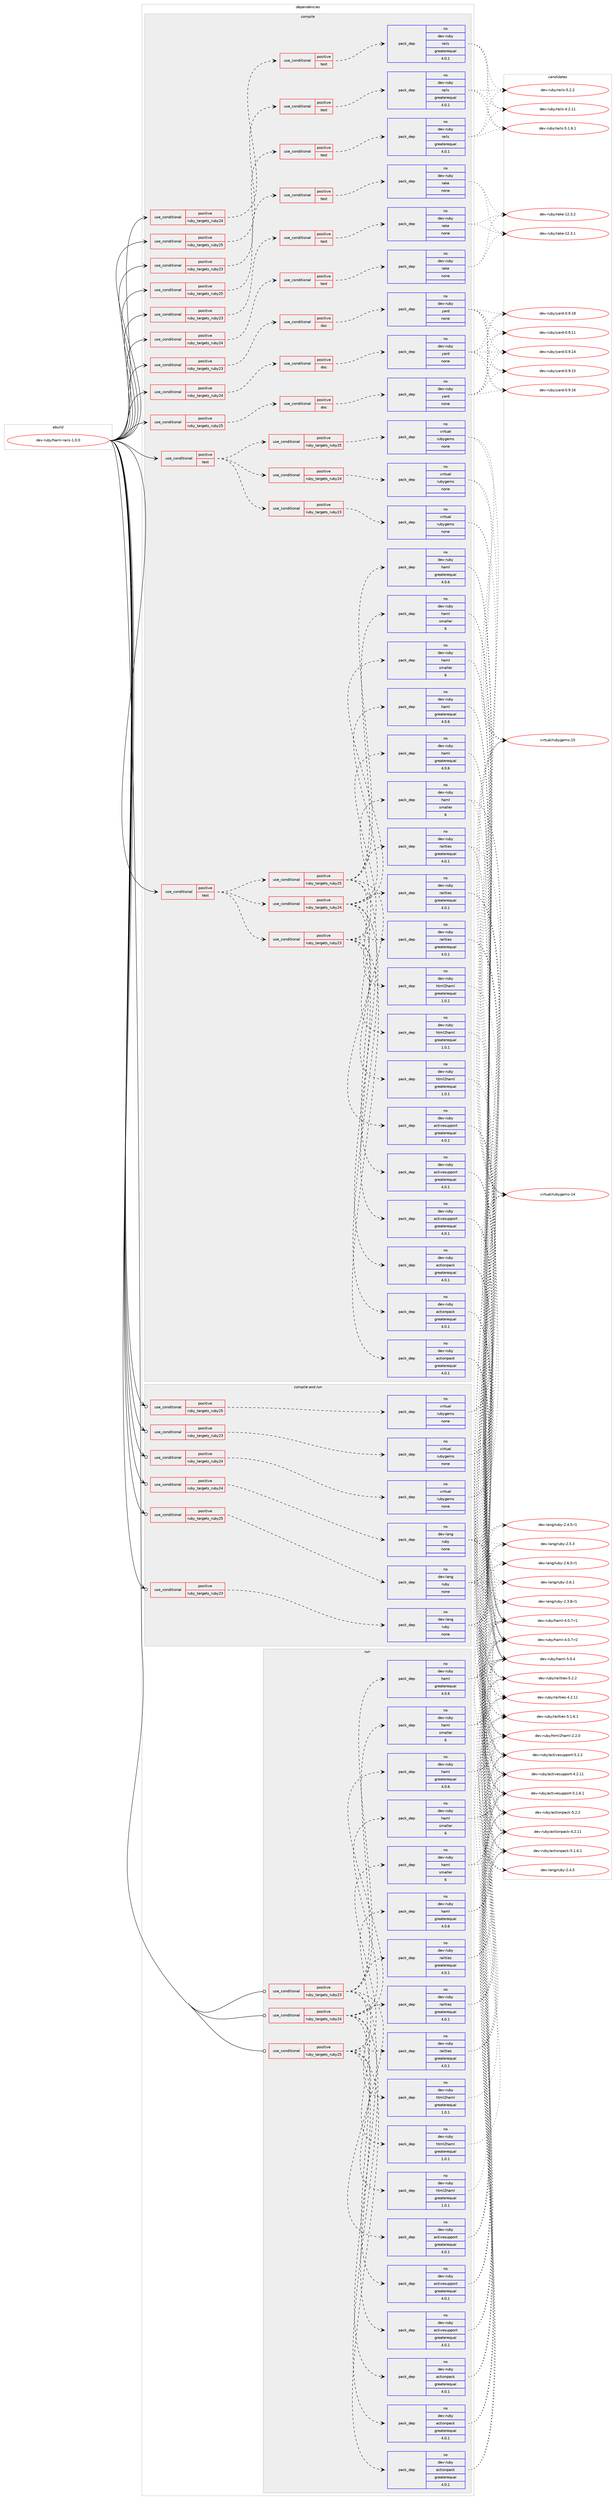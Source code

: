 digraph prolog {

# *************
# Graph options
# *************

newrank=true;
concentrate=true;
compound=true;
graph [rankdir=LR,fontname=Helvetica,fontsize=10,ranksep=1.5];#, ranksep=2.5, nodesep=0.2];
edge  [arrowhead=vee];
node  [fontname=Helvetica,fontsize=10];

# **********
# The ebuild
# **********

subgraph cluster_leftcol {
color=gray;
rank=same;
label=<<i>ebuild</i>>;
id [label="dev-ruby/haml-rails-1.0.0", color=red, width=4, href="../dev-ruby/haml-rails-1.0.0.svg"];
}

# ****************
# The dependencies
# ****************

subgraph cluster_midcol {
color=gray;
label=<<i>dependencies</i>>;
subgraph cluster_compile {
fillcolor="#eeeeee";
style=filled;
label=<<i>compile</i>>;
subgraph cond401200 {
dependency1496043 [label=<<TABLE BORDER="0" CELLBORDER="1" CELLSPACING="0" CELLPADDING="4"><TR><TD ROWSPAN="3" CELLPADDING="10">use_conditional</TD></TR><TR><TD>positive</TD></TR><TR><TD>ruby_targets_ruby23</TD></TR></TABLE>>, shape=none, color=red];
subgraph cond401201 {
dependency1496044 [label=<<TABLE BORDER="0" CELLBORDER="1" CELLSPACING="0" CELLPADDING="4"><TR><TD ROWSPAN="3" CELLPADDING="10">use_conditional</TD></TR><TR><TD>positive</TD></TR><TR><TD>doc</TD></TR></TABLE>>, shape=none, color=red];
subgraph pack1071398 {
dependency1496045 [label=<<TABLE BORDER="0" CELLBORDER="1" CELLSPACING="0" CELLPADDING="4" WIDTH="220"><TR><TD ROWSPAN="6" CELLPADDING="30">pack_dep</TD></TR><TR><TD WIDTH="110">no</TD></TR><TR><TD>dev-ruby</TD></TR><TR><TD>yard</TD></TR><TR><TD>none</TD></TR><TR><TD></TD></TR></TABLE>>, shape=none, color=blue];
}
dependency1496044:e -> dependency1496045:w [weight=20,style="dashed",arrowhead="vee"];
}
dependency1496043:e -> dependency1496044:w [weight=20,style="dashed",arrowhead="vee"];
}
id:e -> dependency1496043:w [weight=20,style="solid",arrowhead="vee"];
subgraph cond401202 {
dependency1496046 [label=<<TABLE BORDER="0" CELLBORDER="1" CELLSPACING="0" CELLPADDING="4"><TR><TD ROWSPAN="3" CELLPADDING="10">use_conditional</TD></TR><TR><TD>positive</TD></TR><TR><TD>ruby_targets_ruby23</TD></TR></TABLE>>, shape=none, color=red];
subgraph cond401203 {
dependency1496047 [label=<<TABLE BORDER="0" CELLBORDER="1" CELLSPACING="0" CELLPADDING="4"><TR><TD ROWSPAN="3" CELLPADDING="10">use_conditional</TD></TR><TR><TD>positive</TD></TR><TR><TD>test</TD></TR></TABLE>>, shape=none, color=red];
subgraph pack1071399 {
dependency1496048 [label=<<TABLE BORDER="0" CELLBORDER="1" CELLSPACING="0" CELLPADDING="4" WIDTH="220"><TR><TD ROWSPAN="6" CELLPADDING="30">pack_dep</TD></TR><TR><TD WIDTH="110">no</TD></TR><TR><TD>dev-ruby</TD></TR><TR><TD>rails</TD></TR><TR><TD>greaterequal</TD></TR><TR><TD>4.0.1</TD></TR></TABLE>>, shape=none, color=blue];
}
dependency1496047:e -> dependency1496048:w [weight=20,style="dashed",arrowhead="vee"];
}
dependency1496046:e -> dependency1496047:w [weight=20,style="dashed",arrowhead="vee"];
}
id:e -> dependency1496046:w [weight=20,style="solid",arrowhead="vee"];
subgraph cond401204 {
dependency1496049 [label=<<TABLE BORDER="0" CELLBORDER="1" CELLSPACING="0" CELLPADDING="4"><TR><TD ROWSPAN="3" CELLPADDING="10">use_conditional</TD></TR><TR><TD>positive</TD></TR><TR><TD>ruby_targets_ruby23</TD></TR></TABLE>>, shape=none, color=red];
subgraph cond401205 {
dependency1496050 [label=<<TABLE BORDER="0" CELLBORDER="1" CELLSPACING="0" CELLPADDING="4"><TR><TD ROWSPAN="3" CELLPADDING="10">use_conditional</TD></TR><TR><TD>positive</TD></TR><TR><TD>test</TD></TR></TABLE>>, shape=none, color=red];
subgraph pack1071400 {
dependency1496051 [label=<<TABLE BORDER="0" CELLBORDER="1" CELLSPACING="0" CELLPADDING="4" WIDTH="220"><TR><TD ROWSPAN="6" CELLPADDING="30">pack_dep</TD></TR><TR><TD WIDTH="110">no</TD></TR><TR><TD>dev-ruby</TD></TR><TR><TD>rake</TD></TR><TR><TD>none</TD></TR><TR><TD></TD></TR></TABLE>>, shape=none, color=blue];
}
dependency1496050:e -> dependency1496051:w [weight=20,style="dashed",arrowhead="vee"];
}
dependency1496049:e -> dependency1496050:w [weight=20,style="dashed",arrowhead="vee"];
}
id:e -> dependency1496049:w [weight=20,style="solid",arrowhead="vee"];
subgraph cond401206 {
dependency1496052 [label=<<TABLE BORDER="0" CELLBORDER="1" CELLSPACING="0" CELLPADDING="4"><TR><TD ROWSPAN="3" CELLPADDING="10">use_conditional</TD></TR><TR><TD>positive</TD></TR><TR><TD>ruby_targets_ruby24</TD></TR></TABLE>>, shape=none, color=red];
subgraph cond401207 {
dependency1496053 [label=<<TABLE BORDER="0" CELLBORDER="1" CELLSPACING="0" CELLPADDING="4"><TR><TD ROWSPAN="3" CELLPADDING="10">use_conditional</TD></TR><TR><TD>positive</TD></TR><TR><TD>doc</TD></TR></TABLE>>, shape=none, color=red];
subgraph pack1071401 {
dependency1496054 [label=<<TABLE BORDER="0" CELLBORDER="1" CELLSPACING="0" CELLPADDING="4" WIDTH="220"><TR><TD ROWSPAN="6" CELLPADDING="30">pack_dep</TD></TR><TR><TD WIDTH="110">no</TD></TR><TR><TD>dev-ruby</TD></TR><TR><TD>yard</TD></TR><TR><TD>none</TD></TR><TR><TD></TD></TR></TABLE>>, shape=none, color=blue];
}
dependency1496053:e -> dependency1496054:w [weight=20,style="dashed",arrowhead="vee"];
}
dependency1496052:e -> dependency1496053:w [weight=20,style="dashed",arrowhead="vee"];
}
id:e -> dependency1496052:w [weight=20,style="solid",arrowhead="vee"];
subgraph cond401208 {
dependency1496055 [label=<<TABLE BORDER="0" CELLBORDER="1" CELLSPACING="0" CELLPADDING="4"><TR><TD ROWSPAN="3" CELLPADDING="10">use_conditional</TD></TR><TR><TD>positive</TD></TR><TR><TD>ruby_targets_ruby24</TD></TR></TABLE>>, shape=none, color=red];
subgraph cond401209 {
dependency1496056 [label=<<TABLE BORDER="0" CELLBORDER="1" CELLSPACING="0" CELLPADDING="4"><TR><TD ROWSPAN="3" CELLPADDING="10">use_conditional</TD></TR><TR><TD>positive</TD></TR><TR><TD>test</TD></TR></TABLE>>, shape=none, color=red];
subgraph pack1071402 {
dependency1496057 [label=<<TABLE BORDER="0" CELLBORDER="1" CELLSPACING="0" CELLPADDING="4" WIDTH="220"><TR><TD ROWSPAN="6" CELLPADDING="30">pack_dep</TD></TR><TR><TD WIDTH="110">no</TD></TR><TR><TD>dev-ruby</TD></TR><TR><TD>rails</TD></TR><TR><TD>greaterequal</TD></TR><TR><TD>4.0.1</TD></TR></TABLE>>, shape=none, color=blue];
}
dependency1496056:e -> dependency1496057:w [weight=20,style="dashed",arrowhead="vee"];
}
dependency1496055:e -> dependency1496056:w [weight=20,style="dashed",arrowhead="vee"];
}
id:e -> dependency1496055:w [weight=20,style="solid",arrowhead="vee"];
subgraph cond401210 {
dependency1496058 [label=<<TABLE BORDER="0" CELLBORDER="1" CELLSPACING="0" CELLPADDING="4"><TR><TD ROWSPAN="3" CELLPADDING="10">use_conditional</TD></TR><TR><TD>positive</TD></TR><TR><TD>ruby_targets_ruby24</TD></TR></TABLE>>, shape=none, color=red];
subgraph cond401211 {
dependency1496059 [label=<<TABLE BORDER="0" CELLBORDER="1" CELLSPACING="0" CELLPADDING="4"><TR><TD ROWSPAN="3" CELLPADDING="10">use_conditional</TD></TR><TR><TD>positive</TD></TR><TR><TD>test</TD></TR></TABLE>>, shape=none, color=red];
subgraph pack1071403 {
dependency1496060 [label=<<TABLE BORDER="0" CELLBORDER="1" CELLSPACING="0" CELLPADDING="4" WIDTH="220"><TR><TD ROWSPAN="6" CELLPADDING="30">pack_dep</TD></TR><TR><TD WIDTH="110">no</TD></TR><TR><TD>dev-ruby</TD></TR><TR><TD>rake</TD></TR><TR><TD>none</TD></TR><TR><TD></TD></TR></TABLE>>, shape=none, color=blue];
}
dependency1496059:e -> dependency1496060:w [weight=20,style="dashed",arrowhead="vee"];
}
dependency1496058:e -> dependency1496059:w [weight=20,style="dashed",arrowhead="vee"];
}
id:e -> dependency1496058:w [weight=20,style="solid",arrowhead="vee"];
subgraph cond401212 {
dependency1496061 [label=<<TABLE BORDER="0" CELLBORDER="1" CELLSPACING="0" CELLPADDING="4"><TR><TD ROWSPAN="3" CELLPADDING="10">use_conditional</TD></TR><TR><TD>positive</TD></TR><TR><TD>ruby_targets_ruby25</TD></TR></TABLE>>, shape=none, color=red];
subgraph cond401213 {
dependency1496062 [label=<<TABLE BORDER="0" CELLBORDER="1" CELLSPACING="0" CELLPADDING="4"><TR><TD ROWSPAN="3" CELLPADDING="10">use_conditional</TD></TR><TR><TD>positive</TD></TR><TR><TD>doc</TD></TR></TABLE>>, shape=none, color=red];
subgraph pack1071404 {
dependency1496063 [label=<<TABLE BORDER="0" CELLBORDER="1" CELLSPACING="0" CELLPADDING="4" WIDTH="220"><TR><TD ROWSPAN="6" CELLPADDING="30">pack_dep</TD></TR><TR><TD WIDTH="110">no</TD></TR><TR><TD>dev-ruby</TD></TR><TR><TD>yard</TD></TR><TR><TD>none</TD></TR><TR><TD></TD></TR></TABLE>>, shape=none, color=blue];
}
dependency1496062:e -> dependency1496063:w [weight=20,style="dashed",arrowhead="vee"];
}
dependency1496061:e -> dependency1496062:w [weight=20,style="dashed",arrowhead="vee"];
}
id:e -> dependency1496061:w [weight=20,style="solid",arrowhead="vee"];
subgraph cond401214 {
dependency1496064 [label=<<TABLE BORDER="0" CELLBORDER="1" CELLSPACING="0" CELLPADDING="4"><TR><TD ROWSPAN="3" CELLPADDING="10">use_conditional</TD></TR><TR><TD>positive</TD></TR><TR><TD>ruby_targets_ruby25</TD></TR></TABLE>>, shape=none, color=red];
subgraph cond401215 {
dependency1496065 [label=<<TABLE BORDER="0" CELLBORDER="1" CELLSPACING="0" CELLPADDING="4"><TR><TD ROWSPAN="3" CELLPADDING="10">use_conditional</TD></TR><TR><TD>positive</TD></TR><TR><TD>test</TD></TR></TABLE>>, shape=none, color=red];
subgraph pack1071405 {
dependency1496066 [label=<<TABLE BORDER="0" CELLBORDER="1" CELLSPACING="0" CELLPADDING="4" WIDTH="220"><TR><TD ROWSPAN="6" CELLPADDING="30">pack_dep</TD></TR><TR><TD WIDTH="110">no</TD></TR><TR><TD>dev-ruby</TD></TR><TR><TD>rails</TD></TR><TR><TD>greaterequal</TD></TR><TR><TD>4.0.1</TD></TR></TABLE>>, shape=none, color=blue];
}
dependency1496065:e -> dependency1496066:w [weight=20,style="dashed",arrowhead="vee"];
}
dependency1496064:e -> dependency1496065:w [weight=20,style="dashed",arrowhead="vee"];
}
id:e -> dependency1496064:w [weight=20,style="solid",arrowhead="vee"];
subgraph cond401216 {
dependency1496067 [label=<<TABLE BORDER="0" CELLBORDER="1" CELLSPACING="0" CELLPADDING="4"><TR><TD ROWSPAN="3" CELLPADDING="10">use_conditional</TD></TR><TR><TD>positive</TD></TR><TR><TD>ruby_targets_ruby25</TD></TR></TABLE>>, shape=none, color=red];
subgraph cond401217 {
dependency1496068 [label=<<TABLE BORDER="0" CELLBORDER="1" CELLSPACING="0" CELLPADDING="4"><TR><TD ROWSPAN="3" CELLPADDING="10">use_conditional</TD></TR><TR><TD>positive</TD></TR><TR><TD>test</TD></TR></TABLE>>, shape=none, color=red];
subgraph pack1071406 {
dependency1496069 [label=<<TABLE BORDER="0" CELLBORDER="1" CELLSPACING="0" CELLPADDING="4" WIDTH="220"><TR><TD ROWSPAN="6" CELLPADDING="30">pack_dep</TD></TR><TR><TD WIDTH="110">no</TD></TR><TR><TD>dev-ruby</TD></TR><TR><TD>rake</TD></TR><TR><TD>none</TD></TR><TR><TD></TD></TR></TABLE>>, shape=none, color=blue];
}
dependency1496068:e -> dependency1496069:w [weight=20,style="dashed",arrowhead="vee"];
}
dependency1496067:e -> dependency1496068:w [weight=20,style="dashed",arrowhead="vee"];
}
id:e -> dependency1496067:w [weight=20,style="solid",arrowhead="vee"];
subgraph cond401218 {
dependency1496070 [label=<<TABLE BORDER="0" CELLBORDER="1" CELLSPACING="0" CELLPADDING="4"><TR><TD ROWSPAN="3" CELLPADDING="10">use_conditional</TD></TR><TR><TD>positive</TD></TR><TR><TD>test</TD></TR></TABLE>>, shape=none, color=red];
subgraph cond401219 {
dependency1496071 [label=<<TABLE BORDER="0" CELLBORDER="1" CELLSPACING="0" CELLPADDING="4"><TR><TD ROWSPAN="3" CELLPADDING="10">use_conditional</TD></TR><TR><TD>positive</TD></TR><TR><TD>ruby_targets_ruby23</TD></TR></TABLE>>, shape=none, color=red];
subgraph pack1071407 {
dependency1496072 [label=<<TABLE BORDER="0" CELLBORDER="1" CELLSPACING="0" CELLPADDING="4" WIDTH="220"><TR><TD ROWSPAN="6" CELLPADDING="30">pack_dep</TD></TR><TR><TD WIDTH="110">no</TD></TR><TR><TD>dev-ruby</TD></TR><TR><TD>actionpack</TD></TR><TR><TD>greaterequal</TD></TR><TR><TD>4.0.1</TD></TR></TABLE>>, shape=none, color=blue];
}
dependency1496071:e -> dependency1496072:w [weight=20,style="dashed",arrowhead="vee"];
subgraph pack1071408 {
dependency1496073 [label=<<TABLE BORDER="0" CELLBORDER="1" CELLSPACING="0" CELLPADDING="4" WIDTH="220"><TR><TD ROWSPAN="6" CELLPADDING="30">pack_dep</TD></TR><TR><TD WIDTH="110">no</TD></TR><TR><TD>dev-ruby</TD></TR><TR><TD>activesupport</TD></TR><TR><TD>greaterequal</TD></TR><TR><TD>4.0.1</TD></TR></TABLE>>, shape=none, color=blue];
}
dependency1496071:e -> dependency1496073:w [weight=20,style="dashed",arrowhead="vee"];
subgraph pack1071409 {
dependency1496074 [label=<<TABLE BORDER="0" CELLBORDER="1" CELLSPACING="0" CELLPADDING="4" WIDTH="220"><TR><TD ROWSPAN="6" CELLPADDING="30">pack_dep</TD></TR><TR><TD WIDTH="110">no</TD></TR><TR><TD>dev-ruby</TD></TR><TR><TD>railties</TD></TR><TR><TD>greaterequal</TD></TR><TR><TD>4.0.1</TD></TR></TABLE>>, shape=none, color=blue];
}
dependency1496071:e -> dependency1496074:w [weight=20,style="dashed",arrowhead="vee"];
subgraph pack1071410 {
dependency1496075 [label=<<TABLE BORDER="0" CELLBORDER="1" CELLSPACING="0" CELLPADDING="4" WIDTH="220"><TR><TD ROWSPAN="6" CELLPADDING="30">pack_dep</TD></TR><TR><TD WIDTH="110">no</TD></TR><TR><TD>dev-ruby</TD></TR><TR><TD>haml</TD></TR><TR><TD>greaterequal</TD></TR><TR><TD>4.0.6</TD></TR></TABLE>>, shape=none, color=blue];
}
dependency1496071:e -> dependency1496075:w [weight=20,style="dashed",arrowhead="vee"];
subgraph pack1071411 {
dependency1496076 [label=<<TABLE BORDER="0" CELLBORDER="1" CELLSPACING="0" CELLPADDING="4" WIDTH="220"><TR><TD ROWSPAN="6" CELLPADDING="30">pack_dep</TD></TR><TR><TD WIDTH="110">no</TD></TR><TR><TD>dev-ruby</TD></TR><TR><TD>haml</TD></TR><TR><TD>smaller</TD></TR><TR><TD>6</TD></TR></TABLE>>, shape=none, color=blue];
}
dependency1496071:e -> dependency1496076:w [weight=20,style="dashed",arrowhead="vee"];
subgraph pack1071412 {
dependency1496077 [label=<<TABLE BORDER="0" CELLBORDER="1" CELLSPACING="0" CELLPADDING="4" WIDTH="220"><TR><TD ROWSPAN="6" CELLPADDING="30">pack_dep</TD></TR><TR><TD WIDTH="110">no</TD></TR><TR><TD>dev-ruby</TD></TR><TR><TD>html2haml</TD></TR><TR><TD>greaterequal</TD></TR><TR><TD>1.0.1</TD></TR></TABLE>>, shape=none, color=blue];
}
dependency1496071:e -> dependency1496077:w [weight=20,style="dashed",arrowhead="vee"];
}
dependency1496070:e -> dependency1496071:w [weight=20,style="dashed",arrowhead="vee"];
subgraph cond401220 {
dependency1496078 [label=<<TABLE BORDER="0" CELLBORDER="1" CELLSPACING="0" CELLPADDING="4"><TR><TD ROWSPAN="3" CELLPADDING="10">use_conditional</TD></TR><TR><TD>positive</TD></TR><TR><TD>ruby_targets_ruby24</TD></TR></TABLE>>, shape=none, color=red];
subgraph pack1071413 {
dependency1496079 [label=<<TABLE BORDER="0" CELLBORDER="1" CELLSPACING="0" CELLPADDING="4" WIDTH="220"><TR><TD ROWSPAN="6" CELLPADDING="30">pack_dep</TD></TR><TR><TD WIDTH="110">no</TD></TR><TR><TD>dev-ruby</TD></TR><TR><TD>actionpack</TD></TR><TR><TD>greaterequal</TD></TR><TR><TD>4.0.1</TD></TR></TABLE>>, shape=none, color=blue];
}
dependency1496078:e -> dependency1496079:w [weight=20,style="dashed",arrowhead="vee"];
subgraph pack1071414 {
dependency1496080 [label=<<TABLE BORDER="0" CELLBORDER="1" CELLSPACING="0" CELLPADDING="4" WIDTH="220"><TR><TD ROWSPAN="6" CELLPADDING="30">pack_dep</TD></TR><TR><TD WIDTH="110">no</TD></TR><TR><TD>dev-ruby</TD></TR><TR><TD>activesupport</TD></TR><TR><TD>greaterequal</TD></TR><TR><TD>4.0.1</TD></TR></TABLE>>, shape=none, color=blue];
}
dependency1496078:e -> dependency1496080:w [weight=20,style="dashed",arrowhead="vee"];
subgraph pack1071415 {
dependency1496081 [label=<<TABLE BORDER="0" CELLBORDER="1" CELLSPACING="0" CELLPADDING="4" WIDTH="220"><TR><TD ROWSPAN="6" CELLPADDING="30">pack_dep</TD></TR><TR><TD WIDTH="110">no</TD></TR><TR><TD>dev-ruby</TD></TR><TR><TD>railties</TD></TR><TR><TD>greaterequal</TD></TR><TR><TD>4.0.1</TD></TR></TABLE>>, shape=none, color=blue];
}
dependency1496078:e -> dependency1496081:w [weight=20,style="dashed",arrowhead="vee"];
subgraph pack1071416 {
dependency1496082 [label=<<TABLE BORDER="0" CELLBORDER="1" CELLSPACING="0" CELLPADDING="4" WIDTH="220"><TR><TD ROWSPAN="6" CELLPADDING="30">pack_dep</TD></TR><TR><TD WIDTH="110">no</TD></TR><TR><TD>dev-ruby</TD></TR><TR><TD>haml</TD></TR><TR><TD>greaterequal</TD></TR><TR><TD>4.0.6</TD></TR></TABLE>>, shape=none, color=blue];
}
dependency1496078:e -> dependency1496082:w [weight=20,style="dashed",arrowhead="vee"];
subgraph pack1071417 {
dependency1496083 [label=<<TABLE BORDER="0" CELLBORDER="1" CELLSPACING="0" CELLPADDING="4" WIDTH="220"><TR><TD ROWSPAN="6" CELLPADDING="30">pack_dep</TD></TR><TR><TD WIDTH="110">no</TD></TR><TR><TD>dev-ruby</TD></TR><TR><TD>haml</TD></TR><TR><TD>smaller</TD></TR><TR><TD>6</TD></TR></TABLE>>, shape=none, color=blue];
}
dependency1496078:e -> dependency1496083:w [weight=20,style="dashed",arrowhead="vee"];
subgraph pack1071418 {
dependency1496084 [label=<<TABLE BORDER="0" CELLBORDER="1" CELLSPACING="0" CELLPADDING="4" WIDTH="220"><TR><TD ROWSPAN="6" CELLPADDING="30">pack_dep</TD></TR><TR><TD WIDTH="110">no</TD></TR><TR><TD>dev-ruby</TD></TR><TR><TD>html2haml</TD></TR><TR><TD>greaterequal</TD></TR><TR><TD>1.0.1</TD></TR></TABLE>>, shape=none, color=blue];
}
dependency1496078:e -> dependency1496084:w [weight=20,style="dashed",arrowhead="vee"];
}
dependency1496070:e -> dependency1496078:w [weight=20,style="dashed",arrowhead="vee"];
subgraph cond401221 {
dependency1496085 [label=<<TABLE BORDER="0" CELLBORDER="1" CELLSPACING="0" CELLPADDING="4"><TR><TD ROWSPAN="3" CELLPADDING="10">use_conditional</TD></TR><TR><TD>positive</TD></TR><TR><TD>ruby_targets_ruby25</TD></TR></TABLE>>, shape=none, color=red];
subgraph pack1071419 {
dependency1496086 [label=<<TABLE BORDER="0" CELLBORDER="1" CELLSPACING="0" CELLPADDING="4" WIDTH="220"><TR><TD ROWSPAN="6" CELLPADDING="30">pack_dep</TD></TR><TR><TD WIDTH="110">no</TD></TR><TR><TD>dev-ruby</TD></TR><TR><TD>actionpack</TD></TR><TR><TD>greaterequal</TD></TR><TR><TD>4.0.1</TD></TR></TABLE>>, shape=none, color=blue];
}
dependency1496085:e -> dependency1496086:w [weight=20,style="dashed",arrowhead="vee"];
subgraph pack1071420 {
dependency1496087 [label=<<TABLE BORDER="0" CELLBORDER="1" CELLSPACING="0" CELLPADDING="4" WIDTH="220"><TR><TD ROWSPAN="6" CELLPADDING="30">pack_dep</TD></TR><TR><TD WIDTH="110">no</TD></TR><TR><TD>dev-ruby</TD></TR><TR><TD>activesupport</TD></TR><TR><TD>greaterequal</TD></TR><TR><TD>4.0.1</TD></TR></TABLE>>, shape=none, color=blue];
}
dependency1496085:e -> dependency1496087:w [weight=20,style="dashed",arrowhead="vee"];
subgraph pack1071421 {
dependency1496088 [label=<<TABLE BORDER="0" CELLBORDER="1" CELLSPACING="0" CELLPADDING="4" WIDTH="220"><TR><TD ROWSPAN="6" CELLPADDING="30">pack_dep</TD></TR><TR><TD WIDTH="110">no</TD></TR><TR><TD>dev-ruby</TD></TR><TR><TD>railties</TD></TR><TR><TD>greaterequal</TD></TR><TR><TD>4.0.1</TD></TR></TABLE>>, shape=none, color=blue];
}
dependency1496085:e -> dependency1496088:w [weight=20,style="dashed",arrowhead="vee"];
subgraph pack1071422 {
dependency1496089 [label=<<TABLE BORDER="0" CELLBORDER="1" CELLSPACING="0" CELLPADDING="4" WIDTH="220"><TR><TD ROWSPAN="6" CELLPADDING="30">pack_dep</TD></TR><TR><TD WIDTH="110">no</TD></TR><TR><TD>dev-ruby</TD></TR><TR><TD>haml</TD></TR><TR><TD>greaterequal</TD></TR><TR><TD>4.0.6</TD></TR></TABLE>>, shape=none, color=blue];
}
dependency1496085:e -> dependency1496089:w [weight=20,style="dashed",arrowhead="vee"];
subgraph pack1071423 {
dependency1496090 [label=<<TABLE BORDER="0" CELLBORDER="1" CELLSPACING="0" CELLPADDING="4" WIDTH="220"><TR><TD ROWSPAN="6" CELLPADDING="30">pack_dep</TD></TR><TR><TD WIDTH="110">no</TD></TR><TR><TD>dev-ruby</TD></TR><TR><TD>haml</TD></TR><TR><TD>smaller</TD></TR><TR><TD>6</TD></TR></TABLE>>, shape=none, color=blue];
}
dependency1496085:e -> dependency1496090:w [weight=20,style="dashed",arrowhead="vee"];
subgraph pack1071424 {
dependency1496091 [label=<<TABLE BORDER="0" CELLBORDER="1" CELLSPACING="0" CELLPADDING="4" WIDTH="220"><TR><TD ROWSPAN="6" CELLPADDING="30">pack_dep</TD></TR><TR><TD WIDTH="110">no</TD></TR><TR><TD>dev-ruby</TD></TR><TR><TD>html2haml</TD></TR><TR><TD>greaterequal</TD></TR><TR><TD>1.0.1</TD></TR></TABLE>>, shape=none, color=blue];
}
dependency1496085:e -> dependency1496091:w [weight=20,style="dashed",arrowhead="vee"];
}
dependency1496070:e -> dependency1496085:w [weight=20,style="dashed",arrowhead="vee"];
}
id:e -> dependency1496070:w [weight=20,style="solid",arrowhead="vee"];
subgraph cond401222 {
dependency1496092 [label=<<TABLE BORDER="0" CELLBORDER="1" CELLSPACING="0" CELLPADDING="4"><TR><TD ROWSPAN="3" CELLPADDING="10">use_conditional</TD></TR><TR><TD>positive</TD></TR><TR><TD>test</TD></TR></TABLE>>, shape=none, color=red];
subgraph cond401223 {
dependency1496093 [label=<<TABLE BORDER="0" CELLBORDER="1" CELLSPACING="0" CELLPADDING="4"><TR><TD ROWSPAN="3" CELLPADDING="10">use_conditional</TD></TR><TR><TD>positive</TD></TR><TR><TD>ruby_targets_ruby23</TD></TR></TABLE>>, shape=none, color=red];
subgraph pack1071425 {
dependency1496094 [label=<<TABLE BORDER="0" CELLBORDER="1" CELLSPACING="0" CELLPADDING="4" WIDTH="220"><TR><TD ROWSPAN="6" CELLPADDING="30">pack_dep</TD></TR><TR><TD WIDTH="110">no</TD></TR><TR><TD>virtual</TD></TR><TR><TD>rubygems</TD></TR><TR><TD>none</TD></TR><TR><TD></TD></TR></TABLE>>, shape=none, color=blue];
}
dependency1496093:e -> dependency1496094:w [weight=20,style="dashed",arrowhead="vee"];
}
dependency1496092:e -> dependency1496093:w [weight=20,style="dashed",arrowhead="vee"];
subgraph cond401224 {
dependency1496095 [label=<<TABLE BORDER="0" CELLBORDER="1" CELLSPACING="0" CELLPADDING="4"><TR><TD ROWSPAN="3" CELLPADDING="10">use_conditional</TD></TR><TR><TD>positive</TD></TR><TR><TD>ruby_targets_ruby24</TD></TR></TABLE>>, shape=none, color=red];
subgraph pack1071426 {
dependency1496096 [label=<<TABLE BORDER="0" CELLBORDER="1" CELLSPACING="0" CELLPADDING="4" WIDTH="220"><TR><TD ROWSPAN="6" CELLPADDING="30">pack_dep</TD></TR><TR><TD WIDTH="110">no</TD></TR><TR><TD>virtual</TD></TR><TR><TD>rubygems</TD></TR><TR><TD>none</TD></TR><TR><TD></TD></TR></TABLE>>, shape=none, color=blue];
}
dependency1496095:e -> dependency1496096:w [weight=20,style="dashed",arrowhead="vee"];
}
dependency1496092:e -> dependency1496095:w [weight=20,style="dashed",arrowhead="vee"];
subgraph cond401225 {
dependency1496097 [label=<<TABLE BORDER="0" CELLBORDER="1" CELLSPACING="0" CELLPADDING="4"><TR><TD ROWSPAN="3" CELLPADDING="10">use_conditional</TD></TR><TR><TD>positive</TD></TR><TR><TD>ruby_targets_ruby25</TD></TR></TABLE>>, shape=none, color=red];
subgraph pack1071427 {
dependency1496098 [label=<<TABLE BORDER="0" CELLBORDER="1" CELLSPACING="0" CELLPADDING="4" WIDTH="220"><TR><TD ROWSPAN="6" CELLPADDING="30">pack_dep</TD></TR><TR><TD WIDTH="110">no</TD></TR><TR><TD>virtual</TD></TR><TR><TD>rubygems</TD></TR><TR><TD>none</TD></TR><TR><TD></TD></TR></TABLE>>, shape=none, color=blue];
}
dependency1496097:e -> dependency1496098:w [weight=20,style="dashed",arrowhead="vee"];
}
dependency1496092:e -> dependency1496097:w [weight=20,style="dashed",arrowhead="vee"];
}
id:e -> dependency1496092:w [weight=20,style="solid",arrowhead="vee"];
}
subgraph cluster_compileandrun {
fillcolor="#eeeeee";
style=filled;
label=<<i>compile and run</i>>;
subgraph cond401226 {
dependency1496099 [label=<<TABLE BORDER="0" CELLBORDER="1" CELLSPACING="0" CELLPADDING="4"><TR><TD ROWSPAN="3" CELLPADDING="10">use_conditional</TD></TR><TR><TD>positive</TD></TR><TR><TD>ruby_targets_ruby23</TD></TR></TABLE>>, shape=none, color=red];
subgraph pack1071428 {
dependency1496100 [label=<<TABLE BORDER="0" CELLBORDER="1" CELLSPACING="0" CELLPADDING="4" WIDTH="220"><TR><TD ROWSPAN="6" CELLPADDING="30">pack_dep</TD></TR><TR><TD WIDTH="110">no</TD></TR><TR><TD>dev-lang</TD></TR><TR><TD>ruby</TD></TR><TR><TD>none</TD></TR><TR><TD></TD></TR></TABLE>>, shape=none, color=blue];
}
dependency1496099:e -> dependency1496100:w [weight=20,style="dashed",arrowhead="vee"];
}
id:e -> dependency1496099:w [weight=20,style="solid",arrowhead="odotvee"];
subgraph cond401227 {
dependency1496101 [label=<<TABLE BORDER="0" CELLBORDER="1" CELLSPACING="0" CELLPADDING="4"><TR><TD ROWSPAN="3" CELLPADDING="10">use_conditional</TD></TR><TR><TD>positive</TD></TR><TR><TD>ruby_targets_ruby23</TD></TR></TABLE>>, shape=none, color=red];
subgraph pack1071429 {
dependency1496102 [label=<<TABLE BORDER="0" CELLBORDER="1" CELLSPACING="0" CELLPADDING="4" WIDTH="220"><TR><TD ROWSPAN="6" CELLPADDING="30">pack_dep</TD></TR><TR><TD WIDTH="110">no</TD></TR><TR><TD>virtual</TD></TR><TR><TD>rubygems</TD></TR><TR><TD>none</TD></TR><TR><TD></TD></TR></TABLE>>, shape=none, color=blue];
}
dependency1496101:e -> dependency1496102:w [weight=20,style="dashed",arrowhead="vee"];
}
id:e -> dependency1496101:w [weight=20,style="solid",arrowhead="odotvee"];
subgraph cond401228 {
dependency1496103 [label=<<TABLE BORDER="0" CELLBORDER="1" CELLSPACING="0" CELLPADDING="4"><TR><TD ROWSPAN="3" CELLPADDING="10">use_conditional</TD></TR><TR><TD>positive</TD></TR><TR><TD>ruby_targets_ruby24</TD></TR></TABLE>>, shape=none, color=red];
subgraph pack1071430 {
dependency1496104 [label=<<TABLE BORDER="0" CELLBORDER="1" CELLSPACING="0" CELLPADDING="4" WIDTH="220"><TR><TD ROWSPAN="6" CELLPADDING="30">pack_dep</TD></TR><TR><TD WIDTH="110">no</TD></TR><TR><TD>dev-lang</TD></TR><TR><TD>ruby</TD></TR><TR><TD>none</TD></TR><TR><TD></TD></TR></TABLE>>, shape=none, color=blue];
}
dependency1496103:e -> dependency1496104:w [weight=20,style="dashed",arrowhead="vee"];
}
id:e -> dependency1496103:w [weight=20,style="solid",arrowhead="odotvee"];
subgraph cond401229 {
dependency1496105 [label=<<TABLE BORDER="0" CELLBORDER="1" CELLSPACING="0" CELLPADDING="4"><TR><TD ROWSPAN="3" CELLPADDING="10">use_conditional</TD></TR><TR><TD>positive</TD></TR><TR><TD>ruby_targets_ruby24</TD></TR></TABLE>>, shape=none, color=red];
subgraph pack1071431 {
dependency1496106 [label=<<TABLE BORDER="0" CELLBORDER="1" CELLSPACING="0" CELLPADDING="4" WIDTH="220"><TR><TD ROWSPAN="6" CELLPADDING="30">pack_dep</TD></TR><TR><TD WIDTH="110">no</TD></TR><TR><TD>virtual</TD></TR><TR><TD>rubygems</TD></TR><TR><TD>none</TD></TR><TR><TD></TD></TR></TABLE>>, shape=none, color=blue];
}
dependency1496105:e -> dependency1496106:w [weight=20,style="dashed",arrowhead="vee"];
}
id:e -> dependency1496105:w [weight=20,style="solid",arrowhead="odotvee"];
subgraph cond401230 {
dependency1496107 [label=<<TABLE BORDER="0" CELLBORDER="1" CELLSPACING="0" CELLPADDING="4"><TR><TD ROWSPAN="3" CELLPADDING="10">use_conditional</TD></TR><TR><TD>positive</TD></TR><TR><TD>ruby_targets_ruby25</TD></TR></TABLE>>, shape=none, color=red];
subgraph pack1071432 {
dependency1496108 [label=<<TABLE BORDER="0" CELLBORDER="1" CELLSPACING="0" CELLPADDING="4" WIDTH="220"><TR><TD ROWSPAN="6" CELLPADDING="30">pack_dep</TD></TR><TR><TD WIDTH="110">no</TD></TR><TR><TD>dev-lang</TD></TR><TR><TD>ruby</TD></TR><TR><TD>none</TD></TR><TR><TD></TD></TR></TABLE>>, shape=none, color=blue];
}
dependency1496107:e -> dependency1496108:w [weight=20,style="dashed",arrowhead="vee"];
}
id:e -> dependency1496107:w [weight=20,style="solid",arrowhead="odotvee"];
subgraph cond401231 {
dependency1496109 [label=<<TABLE BORDER="0" CELLBORDER="1" CELLSPACING="0" CELLPADDING="4"><TR><TD ROWSPAN="3" CELLPADDING="10">use_conditional</TD></TR><TR><TD>positive</TD></TR><TR><TD>ruby_targets_ruby25</TD></TR></TABLE>>, shape=none, color=red];
subgraph pack1071433 {
dependency1496110 [label=<<TABLE BORDER="0" CELLBORDER="1" CELLSPACING="0" CELLPADDING="4" WIDTH="220"><TR><TD ROWSPAN="6" CELLPADDING="30">pack_dep</TD></TR><TR><TD WIDTH="110">no</TD></TR><TR><TD>virtual</TD></TR><TR><TD>rubygems</TD></TR><TR><TD>none</TD></TR><TR><TD></TD></TR></TABLE>>, shape=none, color=blue];
}
dependency1496109:e -> dependency1496110:w [weight=20,style="dashed",arrowhead="vee"];
}
id:e -> dependency1496109:w [weight=20,style="solid",arrowhead="odotvee"];
}
subgraph cluster_run {
fillcolor="#eeeeee";
style=filled;
label=<<i>run</i>>;
subgraph cond401232 {
dependency1496111 [label=<<TABLE BORDER="0" CELLBORDER="1" CELLSPACING="0" CELLPADDING="4"><TR><TD ROWSPAN="3" CELLPADDING="10">use_conditional</TD></TR><TR><TD>positive</TD></TR><TR><TD>ruby_targets_ruby23</TD></TR></TABLE>>, shape=none, color=red];
subgraph pack1071434 {
dependency1496112 [label=<<TABLE BORDER="0" CELLBORDER="1" CELLSPACING="0" CELLPADDING="4" WIDTH="220"><TR><TD ROWSPAN="6" CELLPADDING="30">pack_dep</TD></TR><TR><TD WIDTH="110">no</TD></TR><TR><TD>dev-ruby</TD></TR><TR><TD>actionpack</TD></TR><TR><TD>greaterequal</TD></TR><TR><TD>4.0.1</TD></TR></TABLE>>, shape=none, color=blue];
}
dependency1496111:e -> dependency1496112:w [weight=20,style="dashed",arrowhead="vee"];
subgraph pack1071435 {
dependency1496113 [label=<<TABLE BORDER="0" CELLBORDER="1" CELLSPACING="0" CELLPADDING="4" WIDTH="220"><TR><TD ROWSPAN="6" CELLPADDING="30">pack_dep</TD></TR><TR><TD WIDTH="110">no</TD></TR><TR><TD>dev-ruby</TD></TR><TR><TD>activesupport</TD></TR><TR><TD>greaterequal</TD></TR><TR><TD>4.0.1</TD></TR></TABLE>>, shape=none, color=blue];
}
dependency1496111:e -> dependency1496113:w [weight=20,style="dashed",arrowhead="vee"];
subgraph pack1071436 {
dependency1496114 [label=<<TABLE BORDER="0" CELLBORDER="1" CELLSPACING="0" CELLPADDING="4" WIDTH="220"><TR><TD ROWSPAN="6" CELLPADDING="30">pack_dep</TD></TR><TR><TD WIDTH="110">no</TD></TR><TR><TD>dev-ruby</TD></TR><TR><TD>railties</TD></TR><TR><TD>greaterequal</TD></TR><TR><TD>4.0.1</TD></TR></TABLE>>, shape=none, color=blue];
}
dependency1496111:e -> dependency1496114:w [weight=20,style="dashed",arrowhead="vee"];
subgraph pack1071437 {
dependency1496115 [label=<<TABLE BORDER="0" CELLBORDER="1" CELLSPACING="0" CELLPADDING="4" WIDTH="220"><TR><TD ROWSPAN="6" CELLPADDING="30">pack_dep</TD></TR><TR><TD WIDTH="110">no</TD></TR><TR><TD>dev-ruby</TD></TR><TR><TD>haml</TD></TR><TR><TD>greaterequal</TD></TR><TR><TD>4.0.6</TD></TR></TABLE>>, shape=none, color=blue];
}
dependency1496111:e -> dependency1496115:w [weight=20,style="dashed",arrowhead="vee"];
subgraph pack1071438 {
dependency1496116 [label=<<TABLE BORDER="0" CELLBORDER="1" CELLSPACING="0" CELLPADDING="4" WIDTH="220"><TR><TD ROWSPAN="6" CELLPADDING="30">pack_dep</TD></TR><TR><TD WIDTH="110">no</TD></TR><TR><TD>dev-ruby</TD></TR><TR><TD>haml</TD></TR><TR><TD>smaller</TD></TR><TR><TD>6</TD></TR></TABLE>>, shape=none, color=blue];
}
dependency1496111:e -> dependency1496116:w [weight=20,style="dashed",arrowhead="vee"];
subgraph pack1071439 {
dependency1496117 [label=<<TABLE BORDER="0" CELLBORDER="1" CELLSPACING="0" CELLPADDING="4" WIDTH="220"><TR><TD ROWSPAN="6" CELLPADDING="30">pack_dep</TD></TR><TR><TD WIDTH="110">no</TD></TR><TR><TD>dev-ruby</TD></TR><TR><TD>html2haml</TD></TR><TR><TD>greaterequal</TD></TR><TR><TD>1.0.1</TD></TR></TABLE>>, shape=none, color=blue];
}
dependency1496111:e -> dependency1496117:w [weight=20,style="dashed",arrowhead="vee"];
}
id:e -> dependency1496111:w [weight=20,style="solid",arrowhead="odot"];
subgraph cond401233 {
dependency1496118 [label=<<TABLE BORDER="0" CELLBORDER="1" CELLSPACING="0" CELLPADDING="4"><TR><TD ROWSPAN="3" CELLPADDING="10">use_conditional</TD></TR><TR><TD>positive</TD></TR><TR><TD>ruby_targets_ruby24</TD></TR></TABLE>>, shape=none, color=red];
subgraph pack1071440 {
dependency1496119 [label=<<TABLE BORDER="0" CELLBORDER="1" CELLSPACING="0" CELLPADDING="4" WIDTH="220"><TR><TD ROWSPAN="6" CELLPADDING="30">pack_dep</TD></TR><TR><TD WIDTH="110">no</TD></TR><TR><TD>dev-ruby</TD></TR><TR><TD>actionpack</TD></TR><TR><TD>greaterequal</TD></TR><TR><TD>4.0.1</TD></TR></TABLE>>, shape=none, color=blue];
}
dependency1496118:e -> dependency1496119:w [weight=20,style="dashed",arrowhead="vee"];
subgraph pack1071441 {
dependency1496120 [label=<<TABLE BORDER="0" CELLBORDER="1" CELLSPACING="0" CELLPADDING="4" WIDTH="220"><TR><TD ROWSPAN="6" CELLPADDING="30">pack_dep</TD></TR><TR><TD WIDTH="110">no</TD></TR><TR><TD>dev-ruby</TD></TR><TR><TD>activesupport</TD></TR><TR><TD>greaterequal</TD></TR><TR><TD>4.0.1</TD></TR></TABLE>>, shape=none, color=blue];
}
dependency1496118:e -> dependency1496120:w [weight=20,style="dashed",arrowhead="vee"];
subgraph pack1071442 {
dependency1496121 [label=<<TABLE BORDER="0" CELLBORDER="1" CELLSPACING="0" CELLPADDING="4" WIDTH="220"><TR><TD ROWSPAN="6" CELLPADDING="30">pack_dep</TD></TR><TR><TD WIDTH="110">no</TD></TR><TR><TD>dev-ruby</TD></TR><TR><TD>railties</TD></TR><TR><TD>greaterequal</TD></TR><TR><TD>4.0.1</TD></TR></TABLE>>, shape=none, color=blue];
}
dependency1496118:e -> dependency1496121:w [weight=20,style="dashed",arrowhead="vee"];
subgraph pack1071443 {
dependency1496122 [label=<<TABLE BORDER="0" CELLBORDER="1" CELLSPACING="0" CELLPADDING="4" WIDTH="220"><TR><TD ROWSPAN="6" CELLPADDING="30">pack_dep</TD></TR><TR><TD WIDTH="110">no</TD></TR><TR><TD>dev-ruby</TD></TR><TR><TD>haml</TD></TR><TR><TD>greaterequal</TD></TR><TR><TD>4.0.6</TD></TR></TABLE>>, shape=none, color=blue];
}
dependency1496118:e -> dependency1496122:w [weight=20,style="dashed",arrowhead="vee"];
subgraph pack1071444 {
dependency1496123 [label=<<TABLE BORDER="0" CELLBORDER="1" CELLSPACING="0" CELLPADDING="4" WIDTH="220"><TR><TD ROWSPAN="6" CELLPADDING="30">pack_dep</TD></TR><TR><TD WIDTH="110">no</TD></TR><TR><TD>dev-ruby</TD></TR><TR><TD>haml</TD></TR><TR><TD>smaller</TD></TR><TR><TD>6</TD></TR></TABLE>>, shape=none, color=blue];
}
dependency1496118:e -> dependency1496123:w [weight=20,style="dashed",arrowhead="vee"];
subgraph pack1071445 {
dependency1496124 [label=<<TABLE BORDER="0" CELLBORDER="1" CELLSPACING="0" CELLPADDING="4" WIDTH="220"><TR><TD ROWSPAN="6" CELLPADDING="30">pack_dep</TD></TR><TR><TD WIDTH="110">no</TD></TR><TR><TD>dev-ruby</TD></TR><TR><TD>html2haml</TD></TR><TR><TD>greaterequal</TD></TR><TR><TD>1.0.1</TD></TR></TABLE>>, shape=none, color=blue];
}
dependency1496118:e -> dependency1496124:w [weight=20,style="dashed",arrowhead="vee"];
}
id:e -> dependency1496118:w [weight=20,style="solid",arrowhead="odot"];
subgraph cond401234 {
dependency1496125 [label=<<TABLE BORDER="0" CELLBORDER="1" CELLSPACING="0" CELLPADDING="4"><TR><TD ROWSPAN="3" CELLPADDING="10">use_conditional</TD></TR><TR><TD>positive</TD></TR><TR><TD>ruby_targets_ruby25</TD></TR></TABLE>>, shape=none, color=red];
subgraph pack1071446 {
dependency1496126 [label=<<TABLE BORDER="0" CELLBORDER="1" CELLSPACING="0" CELLPADDING="4" WIDTH="220"><TR><TD ROWSPAN="6" CELLPADDING="30">pack_dep</TD></TR><TR><TD WIDTH="110">no</TD></TR><TR><TD>dev-ruby</TD></TR><TR><TD>actionpack</TD></TR><TR><TD>greaterequal</TD></TR><TR><TD>4.0.1</TD></TR></TABLE>>, shape=none, color=blue];
}
dependency1496125:e -> dependency1496126:w [weight=20,style="dashed",arrowhead="vee"];
subgraph pack1071447 {
dependency1496127 [label=<<TABLE BORDER="0" CELLBORDER="1" CELLSPACING="0" CELLPADDING="4" WIDTH="220"><TR><TD ROWSPAN="6" CELLPADDING="30">pack_dep</TD></TR><TR><TD WIDTH="110">no</TD></TR><TR><TD>dev-ruby</TD></TR><TR><TD>activesupport</TD></TR><TR><TD>greaterequal</TD></TR><TR><TD>4.0.1</TD></TR></TABLE>>, shape=none, color=blue];
}
dependency1496125:e -> dependency1496127:w [weight=20,style="dashed",arrowhead="vee"];
subgraph pack1071448 {
dependency1496128 [label=<<TABLE BORDER="0" CELLBORDER="1" CELLSPACING="0" CELLPADDING="4" WIDTH="220"><TR><TD ROWSPAN="6" CELLPADDING="30">pack_dep</TD></TR><TR><TD WIDTH="110">no</TD></TR><TR><TD>dev-ruby</TD></TR><TR><TD>railties</TD></TR><TR><TD>greaterequal</TD></TR><TR><TD>4.0.1</TD></TR></TABLE>>, shape=none, color=blue];
}
dependency1496125:e -> dependency1496128:w [weight=20,style="dashed",arrowhead="vee"];
subgraph pack1071449 {
dependency1496129 [label=<<TABLE BORDER="0" CELLBORDER="1" CELLSPACING="0" CELLPADDING="4" WIDTH="220"><TR><TD ROWSPAN="6" CELLPADDING="30">pack_dep</TD></TR><TR><TD WIDTH="110">no</TD></TR><TR><TD>dev-ruby</TD></TR><TR><TD>haml</TD></TR><TR><TD>greaterequal</TD></TR><TR><TD>4.0.6</TD></TR></TABLE>>, shape=none, color=blue];
}
dependency1496125:e -> dependency1496129:w [weight=20,style="dashed",arrowhead="vee"];
subgraph pack1071450 {
dependency1496130 [label=<<TABLE BORDER="0" CELLBORDER="1" CELLSPACING="0" CELLPADDING="4" WIDTH="220"><TR><TD ROWSPAN="6" CELLPADDING="30">pack_dep</TD></TR><TR><TD WIDTH="110">no</TD></TR><TR><TD>dev-ruby</TD></TR><TR><TD>haml</TD></TR><TR><TD>smaller</TD></TR><TR><TD>6</TD></TR></TABLE>>, shape=none, color=blue];
}
dependency1496125:e -> dependency1496130:w [weight=20,style="dashed",arrowhead="vee"];
subgraph pack1071451 {
dependency1496131 [label=<<TABLE BORDER="0" CELLBORDER="1" CELLSPACING="0" CELLPADDING="4" WIDTH="220"><TR><TD ROWSPAN="6" CELLPADDING="30">pack_dep</TD></TR><TR><TD WIDTH="110">no</TD></TR><TR><TD>dev-ruby</TD></TR><TR><TD>html2haml</TD></TR><TR><TD>greaterequal</TD></TR><TR><TD>1.0.1</TD></TR></TABLE>>, shape=none, color=blue];
}
dependency1496125:e -> dependency1496131:w [weight=20,style="dashed",arrowhead="vee"];
}
id:e -> dependency1496125:w [weight=20,style="solid",arrowhead="odot"];
}
}

# **************
# The candidates
# **************

subgraph cluster_choices {
rank=same;
color=gray;
label=<<i>candidates</i>>;

subgraph choice1071398 {
color=black;
nodesep=1;
choice1001011184511411798121471219711410045484657464949 [label="dev-ruby/yard-0.9.11", color=red, width=4,href="../dev-ruby/yard-0.9.11.svg"];
choice1001011184511411798121471219711410045484657464952 [label="dev-ruby/yard-0.9.14", color=red, width=4,href="../dev-ruby/yard-0.9.14.svg"];
choice1001011184511411798121471219711410045484657464953 [label="dev-ruby/yard-0.9.15", color=red, width=4,href="../dev-ruby/yard-0.9.15.svg"];
choice1001011184511411798121471219711410045484657464954 [label="dev-ruby/yard-0.9.16", color=red, width=4,href="../dev-ruby/yard-0.9.16.svg"];
choice1001011184511411798121471219711410045484657464956 [label="dev-ruby/yard-0.9.18", color=red, width=4,href="../dev-ruby/yard-0.9.18.svg"];
dependency1496045:e -> choice1001011184511411798121471219711410045484657464949:w [style=dotted,weight="100"];
dependency1496045:e -> choice1001011184511411798121471219711410045484657464952:w [style=dotted,weight="100"];
dependency1496045:e -> choice1001011184511411798121471219711410045484657464953:w [style=dotted,weight="100"];
dependency1496045:e -> choice1001011184511411798121471219711410045484657464954:w [style=dotted,weight="100"];
dependency1496045:e -> choice1001011184511411798121471219711410045484657464956:w [style=dotted,weight="100"];
}
subgraph choice1071399 {
color=black;
nodesep=1;
choice1001011184511411798121471149710510811545524650464949 [label="dev-ruby/rails-4.2.11", color=red, width=4,href="../dev-ruby/rails-4.2.11.svg"];
choice100101118451141179812147114971051081154553464946544649 [label="dev-ruby/rails-5.1.6.1", color=red, width=4,href="../dev-ruby/rails-5.1.6.1.svg"];
choice10010111845114117981214711497105108115455346504650 [label="dev-ruby/rails-5.2.2", color=red, width=4,href="../dev-ruby/rails-5.2.2.svg"];
dependency1496048:e -> choice1001011184511411798121471149710510811545524650464949:w [style=dotted,weight="100"];
dependency1496048:e -> choice100101118451141179812147114971051081154553464946544649:w [style=dotted,weight="100"];
dependency1496048:e -> choice10010111845114117981214711497105108115455346504650:w [style=dotted,weight="100"];
}
subgraph choice1071400 {
color=black;
nodesep=1;
choice1001011184511411798121471149710710145495046514649 [label="dev-ruby/rake-12.3.1", color=red, width=4,href="../dev-ruby/rake-12.3.1.svg"];
choice1001011184511411798121471149710710145495046514650 [label="dev-ruby/rake-12.3.2", color=red, width=4,href="../dev-ruby/rake-12.3.2.svg"];
dependency1496051:e -> choice1001011184511411798121471149710710145495046514649:w [style=dotted,weight="100"];
dependency1496051:e -> choice1001011184511411798121471149710710145495046514650:w [style=dotted,weight="100"];
}
subgraph choice1071401 {
color=black;
nodesep=1;
choice1001011184511411798121471219711410045484657464949 [label="dev-ruby/yard-0.9.11", color=red, width=4,href="../dev-ruby/yard-0.9.11.svg"];
choice1001011184511411798121471219711410045484657464952 [label="dev-ruby/yard-0.9.14", color=red, width=4,href="../dev-ruby/yard-0.9.14.svg"];
choice1001011184511411798121471219711410045484657464953 [label="dev-ruby/yard-0.9.15", color=red, width=4,href="../dev-ruby/yard-0.9.15.svg"];
choice1001011184511411798121471219711410045484657464954 [label="dev-ruby/yard-0.9.16", color=red, width=4,href="../dev-ruby/yard-0.9.16.svg"];
choice1001011184511411798121471219711410045484657464956 [label="dev-ruby/yard-0.9.18", color=red, width=4,href="../dev-ruby/yard-0.9.18.svg"];
dependency1496054:e -> choice1001011184511411798121471219711410045484657464949:w [style=dotted,weight="100"];
dependency1496054:e -> choice1001011184511411798121471219711410045484657464952:w [style=dotted,weight="100"];
dependency1496054:e -> choice1001011184511411798121471219711410045484657464953:w [style=dotted,weight="100"];
dependency1496054:e -> choice1001011184511411798121471219711410045484657464954:w [style=dotted,weight="100"];
dependency1496054:e -> choice1001011184511411798121471219711410045484657464956:w [style=dotted,weight="100"];
}
subgraph choice1071402 {
color=black;
nodesep=1;
choice1001011184511411798121471149710510811545524650464949 [label="dev-ruby/rails-4.2.11", color=red, width=4,href="../dev-ruby/rails-4.2.11.svg"];
choice100101118451141179812147114971051081154553464946544649 [label="dev-ruby/rails-5.1.6.1", color=red, width=4,href="../dev-ruby/rails-5.1.6.1.svg"];
choice10010111845114117981214711497105108115455346504650 [label="dev-ruby/rails-5.2.2", color=red, width=4,href="../dev-ruby/rails-5.2.2.svg"];
dependency1496057:e -> choice1001011184511411798121471149710510811545524650464949:w [style=dotted,weight="100"];
dependency1496057:e -> choice100101118451141179812147114971051081154553464946544649:w [style=dotted,weight="100"];
dependency1496057:e -> choice10010111845114117981214711497105108115455346504650:w [style=dotted,weight="100"];
}
subgraph choice1071403 {
color=black;
nodesep=1;
choice1001011184511411798121471149710710145495046514649 [label="dev-ruby/rake-12.3.1", color=red, width=4,href="../dev-ruby/rake-12.3.1.svg"];
choice1001011184511411798121471149710710145495046514650 [label="dev-ruby/rake-12.3.2", color=red, width=4,href="../dev-ruby/rake-12.3.2.svg"];
dependency1496060:e -> choice1001011184511411798121471149710710145495046514649:w [style=dotted,weight="100"];
dependency1496060:e -> choice1001011184511411798121471149710710145495046514650:w [style=dotted,weight="100"];
}
subgraph choice1071404 {
color=black;
nodesep=1;
choice1001011184511411798121471219711410045484657464949 [label="dev-ruby/yard-0.9.11", color=red, width=4,href="../dev-ruby/yard-0.9.11.svg"];
choice1001011184511411798121471219711410045484657464952 [label="dev-ruby/yard-0.9.14", color=red, width=4,href="../dev-ruby/yard-0.9.14.svg"];
choice1001011184511411798121471219711410045484657464953 [label="dev-ruby/yard-0.9.15", color=red, width=4,href="../dev-ruby/yard-0.9.15.svg"];
choice1001011184511411798121471219711410045484657464954 [label="dev-ruby/yard-0.9.16", color=red, width=4,href="../dev-ruby/yard-0.9.16.svg"];
choice1001011184511411798121471219711410045484657464956 [label="dev-ruby/yard-0.9.18", color=red, width=4,href="../dev-ruby/yard-0.9.18.svg"];
dependency1496063:e -> choice1001011184511411798121471219711410045484657464949:w [style=dotted,weight="100"];
dependency1496063:e -> choice1001011184511411798121471219711410045484657464952:w [style=dotted,weight="100"];
dependency1496063:e -> choice1001011184511411798121471219711410045484657464953:w [style=dotted,weight="100"];
dependency1496063:e -> choice1001011184511411798121471219711410045484657464954:w [style=dotted,weight="100"];
dependency1496063:e -> choice1001011184511411798121471219711410045484657464956:w [style=dotted,weight="100"];
}
subgraph choice1071405 {
color=black;
nodesep=1;
choice1001011184511411798121471149710510811545524650464949 [label="dev-ruby/rails-4.2.11", color=red, width=4,href="../dev-ruby/rails-4.2.11.svg"];
choice100101118451141179812147114971051081154553464946544649 [label="dev-ruby/rails-5.1.6.1", color=red, width=4,href="../dev-ruby/rails-5.1.6.1.svg"];
choice10010111845114117981214711497105108115455346504650 [label="dev-ruby/rails-5.2.2", color=red, width=4,href="../dev-ruby/rails-5.2.2.svg"];
dependency1496066:e -> choice1001011184511411798121471149710510811545524650464949:w [style=dotted,weight="100"];
dependency1496066:e -> choice100101118451141179812147114971051081154553464946544649:w [style=dotted,weight="100"];
dependency1496066:e -> choice10010111845114117981214711497105108115455346504650:w [style=dotted,weight="100"];
}
subgraph choice1071406 {
color=black;
nodesep=1;
choice1001011184511411798121471149710710145495046514649 [label="dev-ruby/rake-12.3.1", color=red, width=4,href="../dev-ruby/rake-12.3.1.svg"];
choice1001011184511411798121471149710710145495046514650 [label="dev-ruby/rake-12.3.2", color=red, width=4,href="../dev-ruby/rake-12.3.2.svg"];
dependency1496069:e -> choice1001011184511411798121471149710710145495046514649:w [style=dotted,weight="100"];
dependency1496069:e -> choice1001011184511411798121471149710710145495046514650:w [style=dotted,weight="100"];
}
subgraph choice1071407 {
color=black;
nodesep=1;
choice1001011184511411798121479799116105111110112979910745524650464949 [label="dev-ruby/actionpack-4.2.11", color=red, width=4,href="../dev-ruby/actionpack-4.2.11.svg"];
choice100101118451141179812147979911610511111011297991074553464946544649 [label="dev-ruby/actionpack-5.1.6.1", color=red, width=4,href="../dev-ruby/actionpack-5.1.6.1.svg"];
choice10010111845114117981214797991161051111101129799107455346504650 [label="dev-ruby/actionpack-5.2.2", color=red, width=4,href="../dev-ruby/actionpack-5.2.2.svg"];
dependency1496072:e -> choice1001011184511411798121479799116105111110112979910745524650464949:w [style=dotted,weight="100"];
dependency1496072:e -> choice100101118451141179812147979911610511111011297991074553464946544649:w [style=dotted,weight="100"];
dependency1496072:e -> choice10010111845114117981214797991161051111101129799107455346504650:w [style=dotted,weight="100"];
}
subgraph choice1071408 {
color=black;
nodesep=1;
choice100101118451141179812147979911610511810111511711211211111411645524650464949 [label="dev-ruby/activesupport-4.2.11", color=red, width=4,href="../dev-ruby/activesupport-4.2.11.svg"];
choice10010111845114117981214797991161051181011151171121121111141164553464946544649 [label="dev-ruby/activesupport-5.1.6.1", color=red, width=4,href="../dev-ruby/activesupport-5.1.6.1.svg"];
choice1001011184511411798121479799116105118101115117112112111114116455346504650 [label="dev-ruby/activesupport-5.2.2", color=red, width=4,href="../dev-ruby/activesupport-5.2.2.svg"];
dependency1496073:e -> choice100101118451141179812147979911610511810111511711211211111411645524650464949:w [style=dotted,weight="100"];
dependency1496073:e -> choice10010111845114117981214797991161051181011151171121121111141164553464946544649:w [style=dotted,weight="100"];
dependency1496073:e -> choice1001011184511411798121479799116105118101115117112112111114116455346504650:w [style=dotted,weight="100"];
}
subgraph choice1071409 {
color=black;
nodesep=1;
choice1001011184511411798121471149710510811610510111545524650464949 [label="dev-ruby/railties-4.2.11", color=red, width=4,href="../dev-ruby/railties-4.2.11.svg"];
choice100101118451141179812147114971051081161051011154553464946544649 [label="dev-ruby/railties-5.1.6.1", color=red, width=4,href="../dev-ruby/railties-5.1.6.1.svg"];
choice10010111845114117981214711497105108116105101115455346504650 [label="dev-ruby/railties-5.2.2", color=red, width=4,href="../dev-ruby/railties-5.2.2.svg"];
dependency1496074:e -> choice1001011184511411798121471149710510811610510111545524650464949:w [style=dotted,weight="100"];
dependency1496074:e -> choice100101118451141179812147114971051081161051011154553464946544649:w [style=dotted,weight="100"];
dependency1496074:e -> choice10010111845114117981214711497105108116105101115455346504650:w [style=dotted,weight="100"];
}
subgraph choice1071410 {
color=black;
nodesep=1;
choice100101118451141179812147104971091084552464846554511449 [label="dev-ruby/haml-4.0.7-r1", color=red, width=4,href="../dev-ruby/haml-4.0.7-r1.svg"];
choice100101118451141179812147104971091084552464846554511450 [label="dev-ruby/haml-4.0.7-r2", color=red, width=4,href="../dev-ruby/haml-4.0.7-r2.svg"];
choice10010111845114117981214710497109108455346484652 [label="dev-ruby/haml-5.0.4", color=red, width=4,href="../dev-ruby/haml-5.0.4.svg"];
dependency1496075:e -> choice100101118451141179812147104971091084552464846554511449:w [style=dotted,weight="100"];
dependency1496075:e -> choice100101118451141179812147104971091084552464846554511450:w [style=dotted,weight="100"];
dependency1496075:e -> choice10010111845114117981214710497109108455346484652:w [style=dotted,weight="100"];
}
subgraph choice1071411 {
color=black;
nodesep=1;
choice100101118451141179812147104971091084552464846554511449 [label="dev-ruby/haml-4.0.7-r1", color=red, width=4,href="../dev-ruby/haml-4.0.7-r1.svg"];
choice100101118451141179812147104971091084552464846554511450 [label="dev-ruby/haml-4.0.7-r2", color=red, width=4,href="../dev-ruby/haml-4.0.7-r2.svg"];
choice10010111845114117981214710497109108455346484652 [label="dev-ruby/haml-5.0.4", color=red, width=4,href="../dev-ruby/haml-5.0.4.svg"];
dependency1496076:e -> choice100101118451141179812147104971091084552464846554511449:w [style=dotted,weight="100"];
dependency1496076:e -> choice100101118451141179812147104971091084552464846554511450:w [style=dotted,weight="100"];
dependency1496076:e -> choice10010111845114117981214710497109108455346484652:w [style=dotted,weight="100"];
}
subgraph choice1071412 {
color=black;
nodesep=1;
choice1001011184511411798121471041161091085010497109108455046504648 [label="dev-ruby/html2haml-2.2.0", color=red, width=4,href="../dev-ruby/html2haml-2.2.0.svg"];
dependency1496077:e -> choice1001011184511411798121471041161091085010497109108455046504648:w [style=dotted,weight="100"];
}
subgraph choice1071413 {
color=black;
nodesep=1;
choice1001011184511411798121479799116105111110112979910745524650464949 [label="dev-ruby/actionpack-4.2.11", color=red, width=4,href="../dev-ruby/actionpack-4.2.11.svg"];
choice100101118451141179812147979911610511111011297991074553464946544649 [label="dev-ruby/actionpack-5.1.6.1", color=red, width=4,href="../dev-ruby/actionpack-5.1.6.1.svg"];
choice10010111845114117981214797991161051111101129799107455346504650 [label="dev-ruby/actionpack-5.2.2", color=red, width=4,href="../dev-ruby/actionpack-5.2.2.svg"];
dependency1496079:e -> choice1001011184511411798121479799116105111110112979910745524650464949:w [style=dotted,weight="100"];
dependency1496079:e -> choice100101118451141179812147979911610511111011297991074553464946544649:w [style=dotted,weight="100"];
dependency1496079:e -> choice10010111845114117981214797991161051111101129799107455346504650:w [style=dotted,weight="100"];
}
subgraph choice1071414 {
color=black;
nodesep=1;
choice100101118451141179812147979911610511810111511711211211111411645524650464949 [label="dev-ruby/activesupport-4.2.11", color=red, width=4,href="../dev-ruby/activesupport-4.2.11.svg"];
choice10010111845114117981214797991161051181011151171121121111141164553464946544649 [label="dev-ruby/activesupport-5.1.6.1", color=red, width=4,href="../dev-ruby/activesupport-5.1.6.1.svg"];
choice1001011184511411798121479799116105118101115117112112111114116455346504650 [label="dev-ruby/activesupport-5.2.2", color=red, width=4,href="../dev-ruby/activesupport-5.2.2.svg"];
dependency1496080:e -> choice100101118451141179812147979911610511810111511711211211111411645524650464949:w [style=dotted,weight="100"];
dependency1496080:e -> choice10010111845114117981214797991161051181011151171121121111141164553464946544649:w [style=dotted,weight="100"];
dependency1496080:e -> choice1001011184511411798121479799116105118101115117112112111114116455346504650:w [style=dotted,weight="100"];
}
subgraph choice1071415 {
color=black;
nodesep=1;
choice1001011184511411798121471149710510811610510111545524650464949 [label="dev-ruby/railties-4.2.11", color=red, width=4,href="../dev-ruby/railties-4.2.11.svg"];
choice100101118451141179812147114971051081161051011154553464946544649 [label="dev-ruby/railties-5.1.6.1", color=red, width=4,href="../dev-ruby/railties-5.1.6.1.svg"];
choice10010111845114117981214711497105108116105101115455346504650 [label="dev-ruby/railties-5.2.2", color=red, width=4,href="../dev-ruby/railties-5.2.2.svg"];
dependency1496081:e -> choice1001011184511411798121471149710510811610510111545524650464949:w [style=dotted,weight="100"];
dependency1496081:e -> choice100101118451141179812147114971051081161051011154553464946544649:w [style=dotted,weight="100"];
dependency1496081:e -> choice10010111845114117981214711497105108116105101115455346504650:w [style=dotted,weight="100"];
}
subgraph choice1071416 {
color=black;
nodesep=1;
choice100101118451141179812147104971091084552464846554511449 [label="dev-ruby/haml-4.0.7-r1", color=red, width=4,href="../dev-ruby/haml-4.0.7-r1.svg"];
choice100101118451141179812147104971091084552464846554511450 [label="dev-ruby/haml-4.0.7-r2", color=red, width=4,href="../dev-ruby/haml-4.0.7-r2.svg"];
choice10010111845114117981214710497109108455346484652 [label="dev-ruby/haml-5.0.4", color=red, width=4,href="../dev-ruby/haml-5.0.4.svg"];
dependency1496082:e -> choice100101118451141179812147104971091084552464846554511449:w [style=dotted,weight="100"];
dependency1496082:e -> choice100101118451141179812147104971091084552464846554511450:w [style=dotted,weight="100"];
dependency1496082:e -> choice10010111845114117981214710497109108455346484652:w [style=dotted,weight="100"];
}
subgraph choice1071417 {
color=black;
nodesep=1;
choice100101118451141179812147104971091084552464846554511449 [label="dev-ruby/haml-4.0.7-r1", color=red, width=4,href="../dev-ruby/haml-4.0.7-r1.svg"];
choice100101118451141179812147104971091084552464846554511450 [label="dev-ruby/haml-4.0.7-r2", color=red, width=4,href="../dev-ruby/haml-4.0.7-r2.svg"];
choice10010111845114117981214710497109108455346484652 [label="dev-ruby/haml-5.0.4", color=red, width=4,href="../dev-ruby/haml-5.0.4.svg"];
dependency1496083:e -> choice100101118451141179812147104971091084552464846554511449:w [style=dotted,weight="100"];
dependency1496083:e -> choice100101118451141179812147104971091084552464846554511450:w [style=dotted,weight="100"];
dependency1496083:e -> choice10010111845114117981214710497109108455346484652:w [style=dotted,weight="100"];
}
subgraph choice1071418 {
color=black;
nodesep=1;
choice1001011184511411798121471041161091085010497109108455046504648 [label="dev-ruby/html2haml-2.2.0", color=red, width=4,href="../dev-ruby/html2haml-2.2.0.svg"];
dependency1496084:e -> choice1001011184511411798121471041161091085010497109108455046504648:w [style=dotted,weight="100"];
}
subgraph choice1071419 {
color=black;
nodesep=1;
choice1001011184511411798121479799116105111110112979910745524650464949 [label="dev-ruby/actionpack-4.2.11", color=red, width=4,href="../dev-ruby/actionpack-4.2.11.svg"];
choice100101118451141179812147979911610511111011297991074553464946544649 [label="dev-ruby/actionpack-5.1.6.1", color=red, width=4,href="../dev-ruby/actionpack-5.1.6.1.svg"];
choice10010111845114117981214797991161051111101129799107455346504650 [label="dev-ruby/actionpack-5.2.2", color=red, width=4,href="../dev-ruby/actionpack-5.2.2.svg"];
dependency1496086:e -> choice1001011184511411798121479799116105111110112979910745524650464949:w [style=dotted,weight="100"];
dependency1496086:e -> choice100101118451141179812147979911610511111011297991074553464946544649:w [style=dotted,weight="100"];
dependency1496086:e -> choice10010111845114117981214797991161051111101129799107455346504650:w [style=dotted,weight="100"];
}
subgraph choice1071420 {
color=black;
nodesep=1;
choice100101118451141179812147979911610511810111511711211211111411645524650464949 [label="dev-ruby/activesupport-4.2.11", color=red, width=4,href="../dev-ruby/activesupport-4.2.11.svg"];
choice10010111845114117981214797991161051181011151171121121111141164553464946544649 [label="dev-ruby/activesupport-5.1.6.1", color=red, width=4,href="../dev-ruby/activesupport-5.1.6.1.svg"];
choice1001011184511411798121479799116105118101115117112112111114116455346504650 [label="dev-ruby/activesupport-5.2.2", color=red, width=4,href="../dev-ruby/activesupport-5.2.2.svg"];
dependency1496087:e -> choice100101118451141179812147979911610511810111511711211211111411645524650464949:w [style=dotted,weight="100"];
dependency1496087:e -> choice10010111845114117981214797991161051181011151171121121111141164553464946544649:w [style=dotted,weight="100"];
dependency1496087:e -> choice1001011184511411798121479799116105118101115117112112111114116455346504650:w [style=dotted,weight="100"];
}
subgraph choice1071421 {
color=black;
nodesep=1;
choice1001011184511411798121471149710510811610510111545524650464949 [label="dev-ruby/railties-4.2.11", color=red, width=4,href="../dev-ruby/railties-4.2.11.svg"];
choice100101118451141179812147114971051081161051011154553464946544649 [label="dev-ruby/railties-5.1.6.1", color=red, width=4,href="../dev-ruby/railties-5.1.6.1.svg"];
choice10010111845114117981214711497105108116105101115455346504650 [label="dev-ruby/railties-5.2.2", color=red, width=4,href="../dev-ruby/railties-5.2.2.svg"];
dependency1496088:e -> choice1001011184511411798121471149710510811610510111545524650464949:w [style=dotted,weight="100"];
dependency1496088:e -> choice100101118451141179812147114971051081161051011154553464946544649:w [style=dotted,weight="100"];
dependency1496088:e -> choice10010111845114117981214711497105108116105101115455346504650:w [style=dotted,weight="100"];
}
subgraph choice1071422 {
color=black;
nodesep=1;
choice100101118451141179812147104971091084552464846554511449 [label="dev-ruby/haml-4.0.7-r1", color=red, width=4,href="../dev-ruby/haml-4.0.7-r1.svg"];
choice100101118451141179812147104971091084552464846554511450 [label="dev-ruby/haml-4.0.7-r2", color=red, width=4,href="../dev-ruby/haml-4.0.7-r2.svg"];
choice10010111845114117981214710497109108455346484652 [label="dev-ruby/haml-5.0.4", color=red, width=4,href="../dev-ruby/haml-5.0.4.svg"];
dependency1496089:e -> choice100101118451141179812147104971091084552464846554511449:w [style=dotted,weight="100"];
dependency1496089:e -> choice100101118451141179812147104971091084552464846554511450:w [style=dotted,weight="100"];
dependency1496089:e -> choice10010111845114117981214710497109108455346484652:w [style=dotted,weight="100"];
}
subgraph choice1071423 {
color=black;
nodesep=1;
choice100101118451141179812147104971091084552464846554511449 [label="dev-ruby/haml-4.0.7-r1", color=red, width=4,href="../dev-ruby/haml-4.0.7-r1.svg"];
choice100101118451141179812147104971091084552464846554511450 [label="dev-ruby/haml-4.0.7-r2", color=red, width=4,href="../dev-ruby/haml-4.0.7-r2.svg"];
choice10010111845114117981214710497109108455346484652 [label="dev-ruby/haml-5.0.4", color=red, width=4,href="../dev-ruby/haml-5.0.4.svg"];
dependency1496090:e -> choice100101118451141179812147104971091084552464846554511449:w [style=dotted,weight="100"];
dependency1496090:e -> choice100101118451141179812147104971091084552464846554511450:w [style=dotted,weight="100"];
dependency1496090:e -> choice10010111845114117981214710497109108455346484652:w [style=dotted,weight="100"];
}
subgraph choice1071424 {
color=black;
nodesep=1;
choice1001011184511411798121471041161091085010497109108455046504648 [label="dev-ruby/html2haml-2.2.0", color=red, width=4,href="../dev-ruby/html2haml-2.2.0.svg"];
dependency1496091:e -> choice1001011184511411798121471041161091085010497109108455046504648:w [style=dotted,weight="100"];
}
subgraph choice1071425 {
color=black;
nodesep=1;
choice118105114116117971084711411798121103101109115454952 [label="virtual/rubygems-14", color=red, width=4,href="../virtual/rubygems-14.svg"];
choice118105114116117971084711411798121103101109115454953 [label="virtual/rubygems-15", color=red, width=4,href="../virtual/rubygems-15.svg"];
dependency1496094:e -> choice118105114116117971084711411798121103101109115454952:w [style=dotted,weight="100"];
dependency1496094:e -> choice118105114116117971084711411798121103101109115454953:w [style=dotted,weight="100"];
}
subgraph choice1071426 {
color=black;
nodesep=1;
choice118105114116117971084711411798121103101109115454952 [label="virtual/rubygems-14", color=red, width=4,href="../virtual/rubygems-14.svg"];
choice118105114116117971084711411798121103101109115454953 [label="virtual/rubygems-15", color=red, width=4,href="../virtual/rubygems-15.svg"];
dependency1496096:e -> choice118105114116117971084711411798121103101109115454952:w [style=dotted,weight="100"];
dependency1496096:e -> choice118105114116117971084711411798121103101109115454953:w [style=dotted,weight="100"];
}
subgraph choice1071427 {
color=black;
nodesep=1;
choice118105114116117971084711411798121103101109115454952 [label="virtual/rubygems-14", color=red, width=4,href="../virtual/rubygems-14.svg"];
choice118105114116117971084711411798121103101109115454953 [label="virtual/rubygems-15", color=red, width=4,href="../virtual/rubygems-15.svg"];
dependency1496098:e -> choice118105114116117971084711411798121103101109115454952:w [style=dotted,weight="100"];
dependency1496098:e -> choice118105114116117971084711411798121103101109115454953:w [style=dotted,weight="100"];
}
subgraph choice1071428 {
color=black;
nodesep=1;
choice100101118451089711010347114117981214550465146564511449 [label="dev-lang/ruby-2.3.8-r1", color=red, width=4,href="../dev-lang/ruby-2.3.8-r1.svg"];
choice10010111845108971101034711411798121455046524653 [label="dev-lang/ruby-2.4.5", color=red, width=4,href="../dev-lang/ruby-2.4.5.svg"];
choice100101118451089711010347114117981214550465246534511449 [label="dev-lang/ruby-2.4.5-r1", color=red, width=4,href="../dev-lang/ruby-2.4.5-r1.svg"];
choice10010111845108971101034711411798121455046534651 [label="dev-lang/ruby-2.5.3", color=red, width=4,href="../dev-lang/ruby-2.5.3.svg"];
choice100101118451089711010347114117981214550465446484511449 [label="dev-lang/ruby-2.6.0-r1", color=red, width=4,href="../dev-lang/ruby-2.6.0-r1.svg"];
choice10010111845108971101034711411798121455046544649 [label="dev-lang/ruby-2.6.1", color=red, width=4,href="../dev-lang/ruby-2.6.1.svg"];
dependency1496100:e -> choice100101118451089711010347114117981214550465146564511449:w [style=dotted,weight="100"];
dependency1496100:e -> choice10010111845108971101034711411798121455046524653:w [style=dotted,weight="100"];
dependency1496100:e -> choice100101118451089711010347114117981214550465246534511449:w [style=dotted,weight="100"];
dependency1496100:e -> choice10010111845108971101034711411798121455046534651:w [style=dotted,weight="100"];
dependency1496100:e -> choice100101118451089711010347114117981214550465446484511449:w [style=dotted,weight="100"];
dependency1496100:e -> choice10010111845108971101034711411798121455046544649:w [style=dotted,weight="100"];
}
subgraph choice1071429 {
color=black;
nodesep=1;
choice118105114116117971084711411798121103101109115454952 [label="virtual/rubygems-14", color=red, width=4,href="../virtual/rubygems-14.svg"];
choice118105114116117971084711411798121103101109115454953 [label="virtual/rubygems-15", color=red, width=4,href="../virtual/rubygems-15.svg"];
dependency1496102:e -> choice118105114116117971084711411798121103101109115454952:w [style=dotted,weight="100"];
dependency1496102:e -> choice118105114116117971084711411798121103101109115454953:w [style=dotted,weight="100"];
}
subgraph choice1071430 {
color=black;
nodesep=1;
choice100101118451089711010347114117981214550465146564511449 [label="dev-lang/ruby-2.3.8-r1", color=red, width=4,href="../dev-lang/ruby-2.3.8-r1.svg"];
choice10010111845108971101034711411798121455046524653 [label="dev-lang/ruby-2.4.5", color=red, width=4,href="../dev-lang/ruby-2.4.5.svg"];
choice100101118451089711010347114117981214550465246534511449 [label="dev-lang/ruby-2.4.5-r1", color=red, width=4,href="../dev-lang/ruby-2.4.5-r1.svg"];
choice10010111845108971101034711411798121455046534651 [label="dev-lang/ruby-2.5.3", color=red, width=4,href="../dev-lang/ruby-2.5.3.svg"];
choice100101118451089711010347114117981214550465446484511449 [label="dev-lang/ruby-2.6.0-r1", color=red, width=4,href="../dev-lang/ruby-2.6.0-r1.svg"];
choice10010111845108971101034711411798121455046544649 [label="dev-lang/ruby-2.6.1", color=red, width=4,href="../dev-lang/ruby-2.6.1.svg"];
dependency1496104:e -> choice100101118451089711010347114117981214550465146564511449:w [style=dotted,weight="100"];
dependency1496104:e -> choice10010111845108971101034711411798121455046524653:w [style=dotted,weight="100"];
dependency1496104:e -> choice100101118451089711010347114117981214550465246534511449:w [style=dotted,weight="100"];
dependency1496104:e -> choice10010111845108971101034711411798121455046534651:w [style=dotted,weight="100"];
dependency1496104:e -> choice100101118451089711010347114117981214550465446484511449:w [style=dotted,weight="100"];
dependency1496104:e -> choice10010111845108971101034711411798121455046544649:w [style=dotted,weight="100"];
}
subgraph choice1071431 {
color=black;
nodesep=1;
choice118105114116117971084711411798121103101109115454952 [label="virtual/rubygems-14", color=red, width=4,href="../virtual/rubygems-14.svg"];
choice118105114116117971084711411798121103101109115454953 [label="virtual/rubygems-15", color=red, width=4,href="../virtual/rubygems-15.svg"];
dependency1496106:e -> choice118105114116117971084711411798121103101109115454952:w [style=dotted,weight="100"];
dependency1496106:e -> choice118105114116117971084711411798121103101109115454953:w [style=dotted,weight="100"];
}
subgraph choice1071432 {
color=black;
nodesep=1;
choice100101118451089711010347114117981214550465146564511449 [label="dev-lang/ruby-2.3.8-r1", color=red, width=4,href="../dev-lang/ruby-2.3.8-r1.svg"];
choice10010111845108971101034711411798121455046524653 [label="dev-lang/ruby-2.4.5", color=red, width=4,href="../dev-lang/ruby-2.4.5.svg"];
choice100101118451089711010347114117981214550465246534511449 [label="dev-lang/ruby-2.4.5-r1", color=red, width=4,href="../dev-lang/ruby-2.4.5-r1.svg"];
choice10010111845108971101034711411798121455046534651 [label="dev-lang/ruby-2.5.3", color=red, width=4,href="../dev-lang/ruby-2.5.3.svg"];
choice100101118451089711010347114117981214550465446484511449 [label="dev-lang/ruby-2.6.0-r1", color=red, width=4,href="../dev-lang/ruby-2.6.0-r1.svg"];
choice10010111845108971101034711411798121455046544649 [label="dev-lang/ruby-2.6.1", color=red, width=4,href="../dev-lang/ruby-2.6.1.svg"];
dependency1496108:e -> choice100101118451089711010347114117981214550465146564511449:w [style=dotted,weight="100"];
dependency1496108:e -> choice10010111845108971101034711411798121455046524653:w [style=dotted,weight="100"];
dependency1496108:e -> choice100101118451089711010347114117981214550465246534511449:w [style=dotted,weight="100"];
dependency1496108:e -> choice10010111845108971101034711411798121455046534651:w [style=dotted,weight="100"];
dependency1496108:e -> choice100101118451089711010347114117981214550465446484511449:w [style=dotted,weight="100"];
dependency1496108:e -> choice10010111845108971101034711411798121455046544649:w [style=dotted,weight="100"];
}
subgraph choice1071433 {
color=black;
nodesep=1;
choice118105114116117971084711411798121103101109115454952 [label="virtual/rubygems-14", color=red, width=4,href="../virtual/rubygems-14.svg"];
choice118105114116117971084711411798121103101109115454953 [label="virtual/rubygems-15", color=red, width=4,href="../virtual/rubygems-15.svg"];
dependency1496110:e -> choice118105114116117971084711411798121103101109115454952:w [style=dotted,weight="100"];
dependency1496110:e -> choice118105114116117971084711411798121103101109115454953:w [style=dotted,weight="100"];
}
subgraph choice1071434 {
color=black;
nodesep=1;
choice1001011184511411798121479799116105111110112979910745524650464949 [label="dev-ruby/actionpack-4.2.11", color=red, width=4,href="../dev-ruby/actionpack-4.2.11.svg"];
choice100101118451141179812147979911610511111011297991074553464946544649 [label="dev-ruby/actionpack-5.1.6.1", color=red, width=4,href="../dev-ruby/actionpack-5.1.6.1.svg"];
choice10010111845114117981214797991161051111101129799107455346504650 [label="dev-ruby/actionpack-5.2.2", color=red, width=4,href="../dev-ruby/actionpack-5.2.2.svg"];
dependency1496112:e -> choice1001011184511411798121479799116105111110112979910745524650464949:w [style=dotted,weight="100"];
dependency1496112:e -> choice100101118451141179812147979911610511111011297991074553464946544649:w [style=dotted,weight="100"];
dependency1496112:e -> choice10010111845114117981214797991161051111101129799107455346504650:w [style=dotted,weight="100"];
}
subgraph choice1071435 {
color=black;
nodesep=1;
choice100101118451141179812147979911610511810111511711211211111411645524650464949 [label="dev-ruby/activesupport-4.2.11", color=red, width=4,href="../dev-ruby/activesupport-4.2.11.svg"];
choice10010111845114117981214797991161051181011151171121121111141164553464946544649 [label="dev-ruby/activesupport-5.1.6.1", color=red, width=4,href="../dev-ruby/activesupport-5.1.6.1.svg"];
choice1001011184511411798121479799116105118101115117112112111114116455346504650 [label="dev-ruby/activesupport-5.2.2", color=red, width=4,href="../dev-ruby/activesupport-5.2.2.svg"];
dependency1496113:e -> choice100101118451141179812147979911610511810111511711211211111411645524650464949:w [style=dotted,weight="100"];
dependency1496113:e -> choice10010111845114117981214797991161051181011151171121121111141164553464946544649:w [style=dotted,weight="100"];
dependency1496113:e -> choice1001011184511411798121479799116105118101115117112112111114116455346504650:w [style=dotted,weight="100"];
}
subgraph choice1071436 {
color=black;
nodesep=1;
choice1001011184511411798121471149710510811610510111545524650464949 [label="dev-ruby/railties-4.2.11", color=red, width=4,href="../dev-ruby/railties-4.2.11.svg"];
choice100101118451141179812147114971051081161051011154553464946544649 [label="dev-ruby/railties-5.1.6.1", color=red, width=4,href="../dev-ruby/railties-5.1.6.1.svg"];
choice10010111845114117981214711497105108116105101115455346504650 [label="dev-ruby/railties-5.2.2", color=red, width=4,href="../dev-ruby/railties-5.2.2.svg"];
dependency1496114:e -> choice1001011184511411798121471149710510811610510111545524650464949:w [style=dotted,weight="100"];
dependency1496114:e -> choice100101118451141179812147114971051081161051011154553464946544649:w [style=dotted,weight="100"];
dependency1496114:e -> choice10010111845114117981214711497105108116105101115455346504650:w [style=dotted,weight="100"];
}
subgraph choice1071437 {
color=black;
nodesep=1;
choice100101118451141179812147104971091084552464846554511449 [label="dev-ruby/haml-4.0.7-r1", color=red, width=4,href="../dev-ruby/haml-4.0.7-r1.svg"];
choice100101118451141179812147104971091084552464846554511450 [label="dev-ruby/haml-4.0.7-r2", color=red, width=4,href="../dev-ruby/haml-4.0.7-r2.svg"];
choice10010111845114117981214710497109108455346484652 [label="dev-ruby/haml-5.0.4", color=red, width=4,href="../dev-ruby/haml-5.0.4.svg"];
dependency1496115:e -> choice100101118451141179812147104971091084552464846554511449:w [style=dotted,weight="100"];
dependency1496115:e -> choice100101118451141179812147104971091084552464846554511450:w [style=dotted,weight="100"];
dependency1496115:e -> choice10010111845114117981214710497109108455346484652:w [style=dotted,weight="100"];
}
subgraph choice1071438 {
color=black;
nodesep=1;
choice100101118451141179812147104971091084552464846554511449 [label="dev-ruby/haml-4.0.7-r1", color=red, width=4,href="../dev-ruby/haml-4.0.7-r1.svg"];
choice100101118451141179812147104971091084552464846554511450 [label="dev-ruby/haml-4.0.7-r2", color=red, width=4,href="../dev-ruby/haml-4.0.7-r2.svg"];
choice10010111845114117981214710497109108455346484652 [label="dev-ruby/haml-5.0.4", color=red, width=4,href="../dev-ruby/haml-5.0.4.svg"];
dependency1496116:e -> choice100101118451141179812147104971091084552464846554511449:w [style=dotted,weight="100"];
dependency1496116:e -> choice100101118451141179812147104971091084552464846554511450:w [style=dotted,weight="100"];
dependency1496116:e -> choice10010111845114117981214710497109108455346484652:w [style=dotted,weight="100"];
}
subgraph choice1071439 {
color=black;
nodesep=1;
choice1001011184511411798121471041161091085010497109108455046504648 [label="dev-ruby/html2haml-2.2.0", color=red, width=4,href="../dev-ruby/html2haml-2.2.0.svg"];
dependency1496117:e -> choice1001011184511411798121471041161091085010497109108455046504648:w [style=dotted,weight="100"];
}
subgraph choice1071440 {
color=black;
nodesep=1;
choice1001011184511411798121479799116105111110112979910745524650464949 [label="dev-ruby/actionpack-4.2.11", color=red, width=4,href="../dev-ruby/actionpack-4.2.11.svg"];
choice100101118451141179812147979911610511111011297991074553464946544649 [label="dev-ruby/actionpack-5.1.6.1", color=red, width=4,href="../dev-ruby/actionpack-5.1.6.1.svg"];
choice10010111845114117981214797991161051111101129799107455346504650 [label="dev-ruby/actionpack-5.2.2", color=red, width=4,href="../dev-ruby/actionpack-5.2.2.svg"];
dependency1496119:e -> choice1001011184511411798121479799116105111110112979910745524650464949:w [style=dotted,weight="100"];
dependency1496119:e -> choice100101118451141179812147979911610511111011297991074553464946544649:w [style=dotted,weight="100"];
dependency1496119:e -> choice10010111845114117981214797991161051111101129799107455346504650:w [style=dotted,weight="100"];
}
subgraph choice1071441 {
color=black;
nodesep=1;
choice100101118451141179812147979911610511810111511711211211111411645524650464949 [label="dev-ruby/activesupport-4.2.11", color=red, width=4,href="../dev-ruby/activesupport-4.2.11.svg"];
choice10010111845114117981214797991161051181011151171121121111141164553464946544649 [label="dev-ruby/activesupport-5.1.6.1", color=red, width=4,href="../dev-ruby/activesupport-5.1.6.1.svg"];
choice1001011184511411798121479799116105118101115117112112111114116455346504650 [label="dev-ruby/activesupport-5.2.2", color=red, width=4,href="../dev-ruby/activesupport-5.2.2.svg"];
dependency1496120:e -> choice100101118451141179812147979911610511810111511711211211111411645524650464949:w [style=dotted,weight="100"];
dependency1496120:e -> choice10010111845114117981214797991161051181011151171121121111141164553464946544649:w [style=dotted,weight="100"];
dependency1496120:e -> choice1001011184511411798121479799116105118101115117112112111114116455346504650:w [style=dotted,weight="100"];
}
subgraph choice1071442 {
color=black;
nodesep=1;
choice1001011184511411798121471149710510811610510111545524650464949 [label="dev-ruby/railties-4.2.11", color=red, width=4,href="../dev-ruby/railties-4.2.11.svg"];
choice100101118451141179812147114971051081161051011154553464946544649 [label="dev-ruby/railties-5.1.6.1", color=red, width=4,href="../dev-ruby/railties-5.1.6.1.svg"];
choice10010111845114117981214711497105108116105101115455346504650 [label="dev-ruby/railties-5.2.2", color=red, width=4,href="../dev-ruby/railties-5.2.2.svg"];
dependency1496121:e -> choice1001011184511411798121471149710510811610510111545524650464949:w [style=dotted,weight="100"];
dependency1496121:e -> choice100101118451141179812147114971051081161051011154553464946544649:w [style=dotted,weight="100"];
dependency1496121:e -> choice10010111845114117981214711497105108116105101115455346504650:w [style=dotted,weight="100"];
}
subgraph choice1071443 {
color=black;
nodesep=1;
choice100101118451141179812147104971091084552464846554511449 [label="dev-ruby/haml-4.0.7-r1", color=red, width=4,href="../dev-ruby/haml-4.0.7-r1.svg"];
choice100101118451141179812147104971091084552464846554511450 [label="dev-ruby/haml-4.0.7-r2", color=red, width=4,href="../dev-ruby/haml-4.0.7-r2.svg"];
choice10010111845114117981214710497109108455346484652 [label="dev-ruby/haml-5.0.4", color=red, width=4,href="../dev-ruby/haml-5.0.4.svg"];
dependency1496122:e -> choice100101118451141179812147104971091084552464846554511449:w [style=dotted,weight="100"];
dependency1496122:e -> choice100101118451141179812147104971091084552464846554511450:w [style=dotted,weight="100"];
dependency1496122:e -> choice10010111845114117981214710497109108455346484652:w [style=dotted,weight="100"];
}
subgraph choice1071444 {
color=black;
nodesep=1;
choice100101118451141179812147104971091084552464846554511449 [label="dev-ruby/haml-4.0.7-r1", color=red, width=4,href="../dev-ruby/haml-4.0.7-r1.svg"];
choice100101118451141179812147104971091084552464846554511450 [label="dev-ruby/haml-4.0.7-r2", color=red, width=4,href="../dev-ruby/haml-4.0.7-r2.svg"];
choice10010111845114117981214710497109108455346484652 [label="dev-ruby/haml-5.0.4", color=red, width=4,href="../dev-ruby/haml-5.0.4.svg"];
dependency1496123:e -> choice100101118451141179812147104971091084552464846554511449:w [style=dotted,weight="100"];
dependency1496123:e -> choice100101118451141179812147104971091084552464846554511450:w [style=dotted,weight="100"];
dependency1496123:e -> choice10010111845114117981214710497109108455346484652:w [style=dotted,weight="100"];
}
subgraph choice1071445 {
color=black;
nodesep=1;
choice1001011184511411798121471041161091085010497109108455046504648 [label="dev-ruby/html2haml-2.2.0", color=red, width=4,href="../dev-ruby/html2haml-2.2.0.svg"];
dependency1496124:e -> choice1001011184511411798121471041161091085010497109108455046504648:w [style=dotted,weight="100"];
}
subgraph choice1071446 {
color=black;
nodesep=1;
choice1001011184511411798121479799116105111110112979910745524650464949 [label="dev-ruby/actionpack-4.2.11", color=red, width=4,href="../dev-ruby/actionpack-4.2.11.svg"];
choice100101118451141179812147979911610511111011297991074553464946544649 [label="dev-ruby/actionpack-5.1.6.1", color=red, width=4,href="../dev-ruby/actionpack-5.1.6.1.svg"];
choice10010111845114117981214797991161051111101129799107455346504650 [label="dev-ruby/actionpack-5.2.2", color=red, width=4,href="../dev-ruby/actionpack-5.2.2.svg"];
dependency1496126:e -> choice1001011184511411798121479799116105111110112979910745524650464949:w [style=dotted,weight="100"];
dependency1496126:e -> choice100101118451141179812147979911610511111011297991074553464946544649:w [style=dotted,weight="100"];
dependency1496126:e -> choice10010111845114117981214797991161051111101129799107455346504650:w [style=dotted,weight="100"];
}
subgraph choice1071447 {
color=black;
nodesep=1;
choice100101118451141179812147979911610511810111511711211211111411645524650464949 [label="dev-ruby/activesupport-4.2.11", color=red, width=4,href="../dev-ruby/activesupport-4.2.11.svg"];
choice10010111845114117981214797991161051181011151171121121111141164553464946544649 [label="dev-ruby/activesupport-5.1.6.1", color=red, width=4,href="../dev-ruby/activesupport-5.1.6.1.svg"];
choice1001011184511411798121479799116105118101115117112112111114116455346504650 [label="dev-ruby/activesupport-5.2.2", color=red, width=4,href="../dev-ruby/activesupport-5.2.2.svg"];
dependency1496127:e -> choice100101118451141179812147979911610511810111511711211211111411645524650464949:w [style=dotted,weight="100"];
dependency1496127:e -> choice10010111845114117981214797991161051181011151171121121111141164553464946544649:w [style=dotted,weight="100"];
dependency1496127:e -> choice1001011184511411798121479799116105118101115117112112111114116455346504650:w [style=dotted,weight="100"];
}
subgraph choice1071448 {
color=black;
nodesep=1;
choice1001011184511411798121471149710510811610510111545524650464949 [label="dev-ruby/railties-4.2.11", color=red, width=4,href="../dev-ruby/railties-4.2.11.svg"];
choice100101118451141179812147114971051081161051011154553464946544649 [label="dev-ruby/railties-5.1.6.1", color=red, width=4,href="../dev-ruby/railties-5.1.6.1.svg"];
choice10010111845114117981214711497105108116105101115455346504650 [label="dev-ruby/railties-5.2.2", color=red, width=4,href="../dev-ruby/railties-5.2.2.svg"];
dependency1496128:e -> choice1001011184511411798121471149710510811610510111545524650464949:w [style=dotted,weight="100"];
dependency1496128:e -> choice100101118451141179812147114971051081161051011154553464946544649:w [style=dotted,weight="100"];
dependency1496128:e -> choice10010111845114117981214711497105108116105101115455346504650:w [style=dotted,weight="100"];
}
subgraph choice1071449 {
color=black;
nodesep=1;
choice100101118451141179812147104971091084552464846554511449 [label="dev-ruby/haml-4.0.7-r1", color=red, width=4,href="../dev-ruby/haml-4.0.7-r1.svg"];
choice100101118451141179812147104971091084552464846554511450 [label="dev-ruby/haml-4.0.7-r2", color=red, width=4,href="../dev-ruby/haml-4.0.7-r2.svg"];
choice10010111845114117981214710497109108455346484652 [label="dev-ruby/haml-5.0.4", color=red, width=4,href="../dev-ruby/haml-5.0.4.svg"];
dependency1496129:e -> choice100101118451141179812147104971091084552464846554511449:w [style=dotted,weight="100"];
dependency1496129:e -> choice100101118451141179812147104971091084552464846554511450:w [style=dotted,weight="100"];
dependency1496129:e -> choice10010111845114117981214710497109108455346484652:w [style=dotted,weight="100"];
}
subgraph choice1071450 {
color=black;
nodesep=1;
choice100101118451141179812147104971091084552464846554511449 [label="dev-ruby/haml-4.0.7-r1", color=red, width=4,href="../dev-ruby/haml-4.0.7-r1.svg"];
choice100101118451141179812147104971091084552464846554511450 [label="dev-ruby/haml-4.0.7-r2", color=red, width=4,href="../dev-ruby/haml-4.0.7-r2.svg"];
choice10010111845114117981214710497109108455346484652 [label="dev-ruby/haml-5.0.4", color=red, width=4,href="../dev-ruby/haml-5.0.4.svg"];
dependency1496130:e -> choice100101118451141179812147104971091084552464846554511449:w [style=dotted,weight="100"];
dependency1496130:e -> choice100101118451141179812147104971091084552464846554511450:w [style=dotted,weight="100"];
dependency1496130:e -> choice10010111845114117981214710497109108455346484652:w [style=dotted,weight="100"];
}
subgraph choice1071451 {
color=black;
nodesep=1;
choice1001011184511411798121471041161091085010497109108455046504648 [label="dev-ruby/html2haml-2.2.0", color=red, width=4,href="../dev-ruby/html2haml-2.2.0.svg"];
dependency1496131:e -> choice1001011184511411798121471041161091085010497109108455046504648:w [style=dotted,weight="100"];
}
}

}
